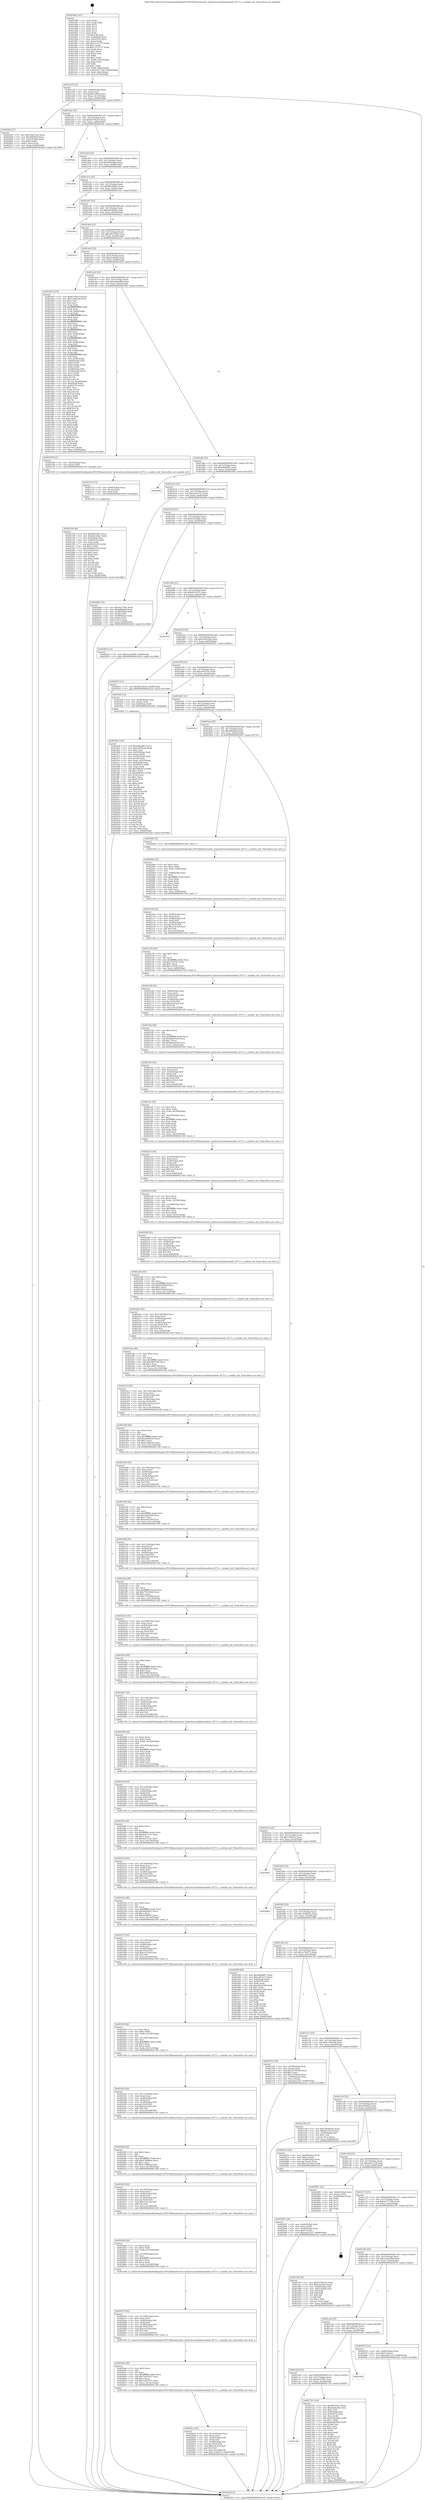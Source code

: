 digraph "0x4019d0" {
  label = "0x4019d0 (/mnt/c/Users/mathe/Desktop/tcc/POCII/binaries/extr_hashcatsrcmodulesmodule_02711.c_module_init_Final-ollvm.out::main(0))"
  labelloc = "t"
  node[shape=record]

  Entry [label="",width=0.3,height=0.3,shape=circle,fillcolor=black,style=filled]
  "0x401a35" [label="{
     0x401a35 [23]\l
     | [instrs]\l
     &nbsp;&nbsp;0x401a35 \<+3\>: mov -0x68(%rbp),%eax\l
     &nbsp;&nbsp;0x401a38 \<+2\>: mov %eax,%ecx\l
     &nbsp;&nbsp;0x401a3a \<+6\>: sub $0x802cf93a,%ecx\l
     &nbsp;&nbsp;0x401a40 \<+3\>: mov %eax,-0x7c(%rbp)\l
     &nbsp;&nbsp;0x401a43 \<+3\>: mov %ecx,-0x80(%rbp)\l
     &nbsp;&nbsp;0x401a46 \<+6\>: je 000000000040205f \<main+0x68f\>\l
  }"]
  "0x40205f" [label="{
     0x40205f [27]\l
     | [instrs]\l
     &nbsp;&nbsp;0x40205f \<+5\>: mov $0x7d4e7e22,%eax\l
     &nbsp;&nbsp;0x402064 \<+5\>: mov $0x26f56fcd,%ecx\l
     &nbsp;&nbsp;0x402069 \<+3\>: mov -0x2c(%rbp),%edx\l
     &nbsp;&nbsp;0x40206c \<+3\>: cmp $0x0,%edx\l
     &nbsp;&nbsp;0x40206f \<+3\>: cmove %ecx,%eax\l
     &nbsp;&nbsp;0x402072 \<+3\>: mov %eax,-0x68(%rbp)\l
     &nbsp;&nbsp;0x402075 \<+5\>: jmp 0000000000402a5d \<main+0x108d\>\l
  }"]
  "0x401a4c" [label="{
     0x401a4c [25]\l
     | [instrs]\l
     &nbsp;&nbsp;0x401a4c \<+5\>: jmp 0000000000401a51 \<main+0x81\>\l
     &nbsp;&nbsp;0x401a51 \<+3\>: mov -0x7c(%rbp),%eax\l
     &nbsp;&nbsp;0x401a54 \<+5\>: sub $0x83794a74,%eax\l
     &nbsp;&nbsp;0x401a59 \<+6\>: mov %eax,-0x84(%rbp)\l
     &nbsp;&nbsp;0x401a5f \<+6\>: je 00000000004029a6 \<main+0xfd6\>\l
  }"]
  Exit [label="",width=0.3,height=0.3,shape=circle,fillcolor=black,style=filled,peripheries=2]
  "0x4029a6" [label="{
     0x4029a6\l
  }", style=dashed]
  "0x401a65" [label="{
     0x401a65 [25]\l
     | [instrs]\l
     &nbsp;&nbsp;0x401a65 \<+5\>: jmp 0000000000401a6a \<main+0x9a\>\l
     &nbsp;&nbsp;0x401a6a \<+3\>: mov -0x7c(%rbp),%eax\l
     &nbsp;&nbsp;0x401a6d \<+5\>: sub $0x92bb9ada,%eax\l
     &nbsp;&nbsp;0x401a72 \<+6\>: mov %eax,-0x88(%rbp)\l
     &nbsp;&nbsp;0x401a78 \<+6\>: je 00000000004028da \<main+0xf0a\>\l
  }"]
  "0x4027d4" [label="{
     0x4027d4 [94]\l
     | [instrs]\l
     &nbsp;&nbsp;0x4027d4 \<+5\>: mov $0xf6f55015,%ecx\l
     &nbsp;&nbsp;0x4027d9 \<+5\>: mov $0xb52cddac,%edx\l
     &nbsp;&nbsp;0x4027de \<+7\>: mov 0x4050a8,%esi\l
     &nbsp;&nbsp;0x4027e5 \<+8\>: mov 0x405070,%r8d\l
     &nbsp;&nbsp;0x4027ed \<+3\>: mov %esi,%r9d\l
     &nbsp;&nbsp;0x4027f0 \<+7\>: sub $0xf82d1053,%r9d\l
     &nbsp;&nbsp;0x4027f7 \<+4\>: sub $0x1,%r9d\l
     &nbsp;&nbsp;0x4027fb \<+7\>: add $0xf82d1053,%r9d\l
     &nbsp;&nbsp;0x402802 \<+4\>: imul %r9d,%esi\l
     &nbsp;&nbsp;0x402806 \<+3\>: and $0x1,%esi\l
     &nbsp;&nbsp;0x402809 \<+3\>: cmp $0x0,%esi\l
     &nbsp;&nbsp;0x40280c \<+4\>: sete %r10b\l
     &nbsp;&nbsp;0x402810 \<+4\>: cmp $0xa,%r8d\l
     &nbsp;&nbsp;0x402814 \<+4\>: setl %r11b\l
     &nbsp;&nbsp;0x402818 \<+3\>: mov %r10b,%bl\l
     &nbsp;&nbsp;0x40281b \<+3\>: and %r11b,%bl\l
     &nbsp;&nbsp;0x40281e \<+3\>: xor %r11b,%r10b\l
     &nbsp;&nbsp;0x402821 \<+3\>: or %r10b,%bl\l
     &nbsp;&nbsp;0x402824 \<+3\>: test $0x1,%bl\l
     &nbsp;&nbsp;0x402827 \<+3\>: cmovne %edx,%ecx\l
     &nbsp;&nbsp;0x40282a \<+3\>: mov %ecx,-0x68(%rbp)\l
     &nbsp;&nbsp;0x40282d \<+5\>: jmp 0000000000402a5d \<main+0x108d\>\l
  }"]
  "0x4028da" [label="{
     0x4028da\l
  }", style=dashed]
  "0x401a7e" [label="{
     0x401a7e [25]\l
     | [instrs]\l
     &nbsp;&nbsp;0x401a7e \<+5\>: jmp 0000000000401a83 \<main+0xb3\>\l
     &nbsp;&nbsp;0x401a83 \<+3\>: mov -0x7c(%rbp),%eax\l
     &nbsp;&nbsp;0x401a86 \<+5\>: sub $0x982508a3,%eax\l
     &nbsp;&nbsp;0x401a8b \<+6\>: mov %eax,-0x8c(%rbp)\l
     &nbsp;&nbsp;0x401a91 \<+6\>: je 0000000000401f3c \<main+0x56c\>\l
  }"]
  "0x4027c5" [label="{
     0x4027c5 [15]\l
     | [instrs]\l
     &nbsp;&nbsp;0x4027c5 \<+4\>: mov -0x40(%rbp),%rax\l
     &nbsp;&nbsp;0x4027c9 \<+3\>: mov (%rax),%rax\l
     &nbsp;&nbsp;0x4027cc \<+3\>: mov %rax,%rdi\l
     &nbsp;&nbsp;0x4027cf \<+5\>: call 0000000000401030 \<free@plt\>\l
     | [calls]\l
     &nbsp;&nbsp;0x401030 \{1\} (unknown)\l
  }"]
  "0x401f3c" [label="{
     0x401f3c\l
  }", style=dashed]
  "0x401a97" [label="{
     0x401a97 [25]\l
     | [instrs]\l
     &nbsp;&nbsp;0x401a97 \<+5\>: jmp 0000000000401a9c \<main+0xcc\>\l
     &nbsp;&nbsp;0x401a9c \<+3\>: mov -0x7c(%rbp),%eax\l
     &nbsp;&nbsp;0x401a9f \<+5\>: sub $0x9a59bb9e,%eax\l
     &nbsp;&nbsp;0x401aa4 \<+6\>: mov %eax,-0x90(%rbp)\l
     &nbsp;&nbsp;0x401aaa \<+6\>: je 00000000004029e2 \<main+0x1012\>\l
  }"]
  "0x401cd6" [label="{
     0x401cd6\l
  }", style=dashed]
  "0x4029e2" [label="{
     0x4029e2\l
  }", style=dashed]
  "0x401ab0" [label="{
     0x401ab0 [25]\l
     | [instrs]\l
     &nbsp;&nbsp;0x401ab0 \<+5\>: jmp 0000000000401ab5 \<main+0xe5\>\l
     &nbsp;&nbsp;0x401ab5 \<+3\>: mov -0x7c(%rbp),%eax\l
     &nbsp;&nbsp;0x401ab8 \<+5\>: sub $0xa293720d,%eax\l
     &nbsp;&nbsp;0x401abd \<+6\>: mov %eax,-0x94(%rbp)\l
     &nbsp;&nbsp;0x401ac3 \<+6\>: je 0000000000402a51 \<main+0x1081\>\l
  }"]
  "0x402729" [label="{
     0x402729 [144]\l
     | [instrs]\l
     &nbsp;&nbsp;0x402729 \<+5\>: mov $0xf6f55015,%eax\l
     &nbsp;&nbsp;0x40272e \<+5\>: mov $0xa4adcd6e,%ecx\l
     &nbsp;&nbsp;0x402733 \<+2\>: mov $0x1,%dl\l
     &nbsp;&nbsp;0x402735 \<+7\>: mov 0x4050a8,%esi\l
     &nbsp;&nbsp;0x40273c \<+7\>: mov 0x405070,%edi\l
     &nbsp;&nbsp;0x402743 \<+3\>: mov %esi,%r8d\l
     &nbsp;&nbsp;0x402746 \<+7\>: add $0x9c6b40d5,%r8d\l
     &nbsp;&nbsp;0x40274d \<+4\>: sub $0x1,%r8d\l
     &nbsp;&nbsp;0x402751 \<+7\>: sub $0x9c6b40d5,%r8d\l
     &nbsp;&nbsp;0x402758 \<+4\>: imul %r8d,%esi\l
     &nbsp;&nbsp;0x40275c \<+3\>: and $0x1,%esi\l
     &nbsp;&nbsp;0x40275f \<+3\>: cmp $0x0,%esi\l
     &nbsp;&nbsp;0x402762 \<+4\>: sete %r9b\l
     &nbsp;&nbsp;0x402766 \<+3\>: cmp $0xa,%edi\l
     &nbsp;&nbsp;0x402769 \<+4\>: setl %r10b\l
     &nbsp;&nbsp;0x40276d \<+3\>: mov %r9b,%r11b\l
     &nbsp;&nbsp;0x402770 \<+4\>: xor $0xff,%r11b\l
     &nbsp;&nbsp;0x402774 \<+3\>: mov %r10b,%bl\l
     &nbsp;&nbsp;0x402777 \<+3\>: xor $0xff,%bl\l
     &nbsp;&nbsp;0x40277a \<+3\>: xor $0x0,%dl\l
     &nbsp;&nbsp;0x40277d \<+3\>: mov %r11b,%r14b\l
     &nbsp;&nbsp;0x402780 \<+4\>: and $0x0,%r14b\l
     &nbsp;&nbsp;0x402784 \<+3\>: and %dl,%r9b\l
     &nbsp;&nbsp;0x402787 \<+3\>: mov %bl,%r15b\l
     &nbsp;&nbsp;0x40278a \<+4\>: and $0x0,%r15b\l
     &nbsp;&nbsp;0x40278e \<+3\>: and %dl,%r10b\l
     &nbsp;&nbsp;0x402791 \<+3\>: or %r9b,%r14b\l
     &nbsp;&nbsp;0x402794 \<+3\>: or %r10b,%r15b\l
     &nbsp;&nbsp;0x402797 \<+3\>: xor %r15b,%r14b\l
     &nbsp;&nbsp;0x40279a \<+3\>: or %bl,%r11b\l
     &nbsp;&nbsp;0x40279d \<+4\>: xor $0xff,%r11b\l
     &nbsp;&nbsp;0x4027a1 \<+3\>: or $0x0,%dl\l
     &nbsp;&nbsp;0x4027a4 \<+3\>: and %dl,%r11b\l
     &nbsp;&nbsp;0x4027a7 \<+3\>: or %r11b,%r14b\l
     &nbsp;&nbsp;0x4027aa \<+4\>: test $0x1,%r14b\l
     &nbsp;&nbsp;0x4027ae \<+3\>: cmovne %ecx,%eax\l
     &nbsp;&nbsp;0x4027b1 \<+3\>: mov %eax,-0x68(%rbp)\l
     &nbsp;&nbsp;0x4027b4 \<+5\>: jmp 0000000000402a5d \<main+0x108d\>\l
  }"]
  "0x402a51" [label="{
     0x402a51\l
  }", style=dashed]
  "0x401ac9" [label="{
     0x401ac9 [25]\l
     | [instrs]\l
     &nbsp;&nbsp;0x401ac9 \<+5\>: jmp 0000000000401ace \<main+0xfe\>\l
     &nbsp;&nbsp;0x401ace \<+3\>: mov -0x7c(%rbp),%eax\l
     &nbsp;&nbsp;0x401ad1 \<+5\>: sub $0xa2c6fae9,%eax\l
     &nbsp;&nbsp;0x401ad6 \<+6\>: mov %eax,-0x98(%rbp)\l
     &nbsp;&nbsp;0x401adc \<+6\>: je 0000000000401d25 \<main+0x355\>\l
  }"]
  "0x401cbd" [label="{
     0x401cbd [25]\l
     | [instrs]\l
     &nbsp;&nbsp;0x401cbd \<+5\>: jmp 0000000000401cc2 \<main+0x2f2\>\l
     &nbsp;&nbsp;0x401cc2 \<+3\>: mov -0x7c(%rbp),%eax\l
     &nbsp;&nbsp;0x401cc5 \<+5\>: sub $0x6ac276fc,%eax\l
     &nbsp;&nbsp;0x401cca \<+6\>: mov %eax,-0xe8(%rbp)\l
     &nbsp;&nbsp;0x401cd0 \<+6\>: je 0000000000402729 \<main+0xd59\>\l
  }"]
  "0x401d25" [label="{
     0x401d25 [275]\l
     | [instrs]\l
     &nbsp;&nbsp;0x401d25 \<+5\>: mov $0x83794a74,%eax\l
     &nbsp;&nbsp;0x401d2a \<+5\>: mov $0x1c482c46,%ecx\l
     &nbsp;&nbsp;0x401d2f \<+2\>: mov $0x1,%dl\l
     &nbsp;&nbsp;0x401d31 \<+2\>: xor %esi,%esi\l
     &nbsp;&nbsp;0x401d33 \<+3\>: mov %rsp,%rdi\l
     &nbsp;&nbsp;0x401d36 \<+4\>: add $0xfffffffffffffff0,%rdi\l
     &nbsp;&nbsp;0x401d3a \<+3\>: mov %rdi,%rsp\l
     &nbsp;&nbsp;0x401d3d \<+4\>: mov %rdi,-0x60(%rbp)\l
     &nbsp;&nbsp;0x401d41 \<+3\>: mov %rsp,%rdi\l
     &nbsp;&nbsp;0x401d44 \<+4\>: add $0xfffffffffffffff0,%rdi\l
     &nbsp;&nbsp;0x401d48 \<+3\>: mov %rdi,%rsp\l
     &nbsp;&nbsp;0x401d4b \<+3\>: mov %rsp,%r8\l
     &nbsp;&nbsp;0x401d4e \<+4\>: add $0xfffffffffffffff0,%r8\l
     &nbsp;&nbsp;0x401d52 \<+3\>: mov %r8,%rsp\l
     &nbsp;&nbsp;0x401d55 \<+4\>: mov %r8,-0x58(%rbp)\l
     &nbsp;&nbsp;0x401d59 \<+3\>: mov %rsp,%r8\l
     &nbsp;&nbsp;0x401d5c \<+4\>: add $0xfffffffffffffff0,%r8\l
     &nbsp;&nbsp;0x401d60 \<+3\>: mov %r8,%rsp\l
     &nbsp;&nbsp;0x401d63 \<+4\>: mov %r8,-0x50(%rbp)\l
     &nbsp;&nbsp;0x401d67 \<+3\>: mov %rsp,%r8\l
     &nbsp;&nbsp;0x401d6a \<+4\>: add $0xfffffffffffffff0,%r8\l
     &nbsp;&nbsp;0x401d6e \<+3\>: mov %r8,%rsp\l
     &nbsp;&nbsp;0x401d71 \<+4\>: mov %r8,-0x48(%rbp)\l
     &nbsp;&nbsp;0x401d75 \<+3\>: mov %rsp,%r8\l
     &nbsp;&nbsp;0x401d78 \<+4\>: add $0xfffffffffffffff0,%r8\l
     &nbsp;&nbsp;0x401d7c \<+3\>: mov %r8,%rsp\l
     &nbsp;&nbsp;0x401d7f \<+4\>: mov %r8,-0x40(%rbp)\l
     &nbsp;&nbsp;0x401d83 \<+3\>: mov %rsp,%r8\l
     &nbsp;&nbsp;0x401d86 \<+4\>: add $0xfffffffffffffff0,%r8\l
     &nbsp;&nbsp;0x401d8a \<+3\>: mov %r8,%rsp\l
     &nbsp;&nbsp;0x401d8d \<+4\>: mov %r8,-0x38(%rbp)\l
     &nbsp;&nbsp;0x401d91 \<+4\>: mov -0x60(%rbp),%r8\l
     &nbsp;&nbsp;0x401d95 \<+7\>: movl $0x0,(%r8)\l
     &nbsp;&nbsp;0x401d9c \<+4\>: mov -0x6c(%rbp),%r9d\l
     &nbsp;&nbsp;0x401da0 \<+3\>: mov %r9d,(%rdi)\l
     &nbsp;&nbsp;0x401da3 \<+4\>: mov -0x58(%rbp),%r8\l
     &nbsp;&nbsp;0x401da7 \<+4\>: mov -0x78(%rbp),%r10\l
     &nbsp;&nbsp;0x401dab \<+3\>: mov %r10,(%r8)\l
     &nbsp;&nbsp;0x401dae \<+3\>: cmpl $0x2,(%rdi)\l
     &nbsp;&nbsp;0x401db1 \<+4\>: setne %r11b\l
     &nbsp;&nbsp;0x401db5 \<+4\>: and $0x1,%r11b\l
     &nbsp;&nbsp;0x401db9 \<+4\>: mov %r11b,-0x2d(%rbp)\l
     &nbsp;&nbsp;0x401dbd \<+7\>: mov 0x4050a8,%ebx\l
     &nbsp;&nbsp;0x401dc4 \<+8\>: mov 0x405070,%r14d\l
     &nbsp;&nbsp;0x401dcc \<+3\>: sub $0x1,%esi\l
     &nbsp;&nbsp;0x401dcf \<+3\>: mov %ebx,%r15d\l
     &nbsp;&nbsp;0x401dd2 \<+3\>: add %esi,%r15d\l
     &nbsp;&nbsp;0x401dd5 \<+4\>: imul %r15d,%ebx\l
     &nbsp;&nbsp;0x401dd9 \<+3\>: and $0x1,%ebx\l
     &nbsp;&nbsp;0x401ddc \<+3\>: cmp $0x0,%ebx\l
     &nbsp;&nbsp;0x401ddf \<+4\>: sete %r11b\l
     &nbsp;&nbsp;0x401de3 \<+4\>: cmp $0xa,%r14d\l
     &nbsp;&nbsp;0x401de7 \<+4\>: setl %r12b\l
     &nbsp;&nbsp;0x401deb \<+3\>: mov %r11b,%r13b\l
     &nbsp;&nbsp;0x401dee \<+4\>: xor $0xff,%r13b\l
     &nbsp;&nbsp;0x401df2 \<+3\>: mov %r12b,%sil\l
     &nbsp;&nbsp;0x401df5 \<+4\>: xor $0xff,%sil\l
     &nbsp;&nbsp;0x401df9 \<+3\>: xor $0x0,%dl\l
     &nbsp;&nbsp;0x401dfc \<+3\>: mov %r13b,%dil\l
     &nbsp;&nbsp;0x401dff \<+4\>: and $0x0,%dil\l
     &nbsp;&nbsp;0x401e03 \<+3\>: and %dl,%r11b\l
     &nbsp;&nbsp;0x401e06 \<+3\>: mov %sil,%r8b\l
     &nbsp;&nbsp;0x401e09 \<+4\>: and $0x0,%r8b\l
     &nbsp;&nbsp;0x401e0d \<+3\>: and %dl,%r12b\l
     &nbsp;&nbsp;0x401e10 \<+3\>: or %r11b,%dil\l
     &nbsp;&nbsp;0x401e13 \<+3\>: or %r12b,%r8b\l
     &nbsp;&nbsp;0x401e16 \<+3\>: xor %r8b,%dil\l
     &nbsp;&nbsp;0x401e19 \<+3\>: or %sil,%r13b\l
     &nbsp;&nbsp;0x401e1c \<+4\>: xor $0xff,%r13b\l
     &nbsp;&nbsp;0x401e20 \<+3\>: or $0x0,%dl\l
     &nbsp;&nbsp;0x401e23 \<+3\>: and %dl,%r13b\l
     &nbsp;&nbsp;0x401e26 \<+3\>: or %r13b,%dil\l
     &nbsp;&nbsp;0x401e29 \<+4\>: test $0x1,%dil\l
     &nbsp;&nbsp;0x401e2d \<+3\>: cmovne %ecx,%eax\l
     &nbsp;&nbsp;0x401e30 \<+3\>: mov %eax,-0x68(%rbp)\l
     &nbsp;&nbsp;0x401e33 \<+5\>: jmp 0000000000402a5d \<main+0x108d\>\l
  }"]
  "0x401ae2" [label="{
     0x401ae2 [25]\l
     | [instrs]\l
     &nbsp;&nbsp;0x401ae2 \<+5\>: jmp 0000000000401ae7 \<main+0x117\>\l
     &nbsp;&nbsp;0x401ae7 \<+3\>: mov -0x7c(%rbp),%eax\l
     &nbsp;&nbsp;0x401aea \<+5\>: sub $0xa4adcd6e,%eax\l
     &nbsp;&nbsp;0x401aef \<+6\>: mov %eax,-0x9c(%rbp)\l
     &nbsp;&nbsp;0x401af5 \<+6\>: je 00000000004027b9 \<main+0xde9\>\l
  }"]
  "0x401ed9" [label="{
     0x401ed9\l
  }", style=dashed]
  "0x4027b9" [label="{
     0x4027b9 [12]\l
     | [instrs]\l
     &nbsp;&nbsp;0x4027b9 \<+4\>: mov -0x40(%rbp),%rax\l
     &nbsp;&nbsp;0x4027bd \<+3\>: mov (%rax),%rdi\l
     &nbsp;&nbsp;0x4027c0 \<+5\>: call 0000000000401530 \<module_init\>\l
     | [calls]\l
     &nbsp;&nbsp;0x401530 \{1\} (/mnt/c/Users/mathe/Desktop/tcc/POCII/binaries/extr_hashcatsrcmodulesmodule_02711.c_module_init_Final-ollvm.out::module_init)\l
  }"]
  "0x401afb" [label="{
     0x401afb [25]\l
     | [instrs]\l
     &nbsp;&nbsp;0x401afb \<+5\>: jmp 0000000000401b00 \<main+0x130\>\l
     &nbsp;&nbsp;0x401b00 \<+3\>: mov -0x7c(%rbp),%eax\l
     &nbsp;&nbsp;0x401b03 \<+5\>: sub $0xa9fab867,%eax\l
     &nbsp;&nbsp;0x401b08 \<+6\>: mov %eax,-0xa0(%rbp)\l
     &nbsp;&nbsp;0x401b0e \<+6\>: je 00000000004029fd \<main+0x102d\>\l
  }"]
  "0x401ca4" [label="{
     0x401ca4 [25]\l
     | [instrs]\l
     &nbsp;&nbsp;0x401ca4 \<+5\>: jmp 0000000000401ca9 \<main+0x2d9\>\l
     &nbsp;&nbsp;0x401ca9 \<+3\>: mov -0x7c(%rbp),%eax\l
     &nbsp;&nbsp;0x401cac \<+5\>: sub $0x5990cc1c,%eax\l
     &nbsp;&nbsp;0x401cb1 \<+6\>: mov %eax,-0xe4(%rbp)\l
     &nbsp;&nbsp;0x401cb7 \<+6\>: je 0000000000401ed9 \<main+0x509\>\l
  }"]
  "0x4029fd" [label="{
     0x4029fd\l
  }", style=dashed]
  "0x401b14" [label="{
     0x401b14 [25]\l
     | [instrs]\l
     &nbsp;&nbsp;0x401b14 \<+5\>: jmp 0000000000401b19 \<main+0x149\>\l
     &nbsp;&nbsp;0x401b19 \<+3\>: mov -0x7c(%rbp),%eax\l
     &nbsp;&nbsp;0x401b1c \<+5\>: sub $0xaee215a7,%eax\l
     &nbsp;&nbsp;0x401b21 \<+6\>: mov %eax,-0xa4(%rbp)\l
     &nbsp;&nbsp;0x401b27 \<+6\>: je 00000000004020b4 \<main+0x6e4\>\l
  }"]
  "0x40297b" [label="{
     0x40297b [22]\l
     | [instrs]\l
     &nbsp;&nbsp;0x40297b \<+4\>: mov -0x60(%rbp),%rax\l
     &nbsp;&nbsp;0x40297f \<+6\>: movl $0x0,(%rax)\l
     &nbsp;&nbsp;0x402985 \<+7\>: movl $0x3a81113f,-0x68(%rbp)\l
     &nbsp;&nbsp;0x40298c \<+5\>: jmp 0000000000402a5d \<main+0x108d\>\l
  }"]
  "0x4020b4" [label="{
     0x4020b4 [33]\l
     | [instrs]\l
     &nbsp;&nbsp;0x4020b4 \<+5\>: mov $0x6ac276fc,%eax\l
     &nbsp;&nbsp;0x4020b9 \<+5\>: mov $0x6d8eb6d,%ecx\l
     &nbsp;&nbsp;0x4020be \<+4\>: mov -0x38(%rbp),%rdx\l
     &nbsp;&nbsp;0x4020c2 \<+2\>: mov (%rdx),%esi\l
     &nbsp;&nbsp;0x4020c4 \<+4\>: mov -0x48(%rbp),%rdx\l
     &nbsp;&nbsp;0x4020c8 \<+2\>: cmp (%rdx),%esi\l
     &nbsp;&nbsp;0x4020ca \<+3\>: cmovl %ecx,%eax\l
     &nbsp;&nbsp;0x4020cd \<+3\>: mov %eax,-0x68(%rbp)\l
     &nbsp;&nbsp;0x4020d0 \<+5\>: jmp 0000000000402a5d \<main+0x108d\>\l
  }"]
  "0x401b2d" [label="{
     0x401b2d [25]\l
     | [instrs]\l
     &nbsp;&nbsp;0x401b2d \<+5\>: jmp 0000000000401b32 \<main+0x162\>\l
     &nbsp;&nbsp;0x401b32 \<+3\>: mov -0x7c(%rbp),%eax\l
     &nbsp;&nbsp;0x401b35 \<+5\>: sub $0xb52cddac,%eax\l
     &nbsp;&nbsp;0x401b3a \<+6\>: mov %eax,-0xa8(%rbp)\l
     &nbsp;&nbsp;0x401b40 \<+6\>: je 0000000000402832 \<main+0xe62\>\l
  }"]
  "0x4026ce" [label="{
     0x4026ce [52]\l
     | [instrs]\l
     &nbsp;&nbsp;0x4026ce \<+6\>: mov -0x14c(%rbp),%ecx\l
     &nbsp;&nbsp;0x4026d4 \<+3\>: imul %eax,%ecx\l
     &nbsp;&nbsp;0x4026d7 \<+4\>: mov -0x40(%rbp),%r8\l
     &nbsp;&nbsp;0x4026db \<+3\>: mov (%r8),%r8\l
     &nbsp;&nbsp;0x4026de \<+4\>: mov -0x38(%rbp),%r9\l
     &nbsp;&nbsp;0x4026e2 \<+3\>: movslq (%r9),%r9\l
     &nbsp;&nbsp;0x4026e5 \<+7\>: imul $0x1e0,%r9,%r9\l
     &nbsp;&nbsp;0x4026ec \<+3\>: add %r9,%r8\l
     &nbsp;&nbsp;0x4026ef \<+7\>: mov %ecx,0x1d8(%r8)\l
     &nbsp;&nbsp;0x4026f6 \<+7\>: movl $0x1a78e975,-0x68(%rbp)\l
     &nbsp;&nbsp;0x4026fd \<+5\>: jmp 0000000000402a5d \<main+0x108d\>\l
  }"]
  "0x402832" [label="{
     0x402832 [12]\l
     | [instrs]\l
     &nbsp;&nbsp;0x402832 \<+7\>: movl $0x52ae4499,-0x68(%rbp)\l
     &nbsp;&nbsp;0x402839 \<+5\>: jmp 0000000000402a5d \<main+0x108d\>\l
  }"]
  "0x401b46" [label="{
     0x401b46 [25]\l
     | [instrs]\l
     &nbsp;&nbsp;0x401b46 \<+5\>: jmp 0000000000401b4b \<main+0x17b\>\l
     &nbsp;&nbsp;0x401b4b \<+3\>: mov -0x7c(%rbp),%eax\l
     &nbsp;&nbsp;0x401b4e \<+5\>: sub $0xbf5c3255,%eax\l
     &nbsp;&nbsp;0x401b53 \<+6\>: mov %eax,-0xac(%rbp)\l
     &nbsp;&nbsp;0x401b59 \<+6\>: je 0000000000401e53 \<main+0x483\>\l
  }"]
  "0x4026a6" [label="{
     0x4026a6 [40]\l
     | [instrs]\l
     &nbsp;&nbsp;0x4026a6 \<+5\>: mov $0x2,%ecx\l
     &nbsp;&nbsp;0x4026ab \<+1\>: cltd\l
     &nbsp;&nbsp;0x4026ac \<+2\>: idiv %ecx\l
     &nbsp;&nbsp;0x4026ae \<+6\>: imul $0xfffffffe,%edx,%ecx\l
     &nbsp;&nbsp;0x4026b4 \<+6\>: add $0x7e933537,%ecx\l
     &nbsp;&nbsp;0x4026ba \<+3\>: add $0x1,%ecx\l
     &nbsp;&nbsp;0x4026bd \<+6\>: sub $0x7e933537,%ecx\l
     &nbsp;&nbsp;0x4026c3 \<+6\>: mov %ecx,-0x14c(%rbp)\l
     &nbsp;&nbsp;0x4026c9 \<+5\>: call 0000000000401160 \<next_i\>\l
     | [calls]\l
     &nbsp;&nbsp;0x401160 \{1\} (/mnt/c/Users/mathe/Desktop/tcc/POCII/binaries/extr_hashcatsrcmodulesmodule_02711.c_module_init_Final-ollvm.out::next_i)\l
  }"]
  "0x401e53" [label="{
     0x401e53\l
  }", style=dashed]
  "0x401b5f" [label="{
     0x401b5f [25]\l
     | [instrs]\l
     &nbsp;&nbsp;0x401b5f \<+5\>: jmp 0000000000401b64 \<main+0x194\>\l
     &nbsp;&nbsp;0x401b64 \<+3\>: mov -0x7c(%rbp),%eax\l
     &nbsp;&nbsp;0x401b67 \<+5\>: sub $0xc9583a56,%eax\l
     &nbsp;&nbsp;0x401b6c \<+6\>: mov %eax,-0xb0(%rbp)\l
     &nbsp;&nbsp;0x401b72 \<+6\>: je 0000000000402053 \<main+0x683\>\l
  }"]
  "0x402679" [label="{
     0x402679 [45]\l
     | [instrs]\l
     &nbsp;&nbsp;0x402679 \<+6\>: mov -0x148(%rbp),%ecx\l
     &nbsp;&nbsp;0x40267f \<+3\>: imul %eax,%ecx\l
     &nbsp;&nbsp;0x402682 \<+4\>: mov -0x40(%rbp),%r8\l
     &nbsp;&nbsp;0x402686 \<+3\>: mov (%r8),%r8\l
     &nbsp;&nbsp;0x402689 \<+4\>: mov -0x38(%rbp),%r9\l
     &nbsp;&nbsp;0x40268d \<+3\>: movslq (%r9),%r9\l
     &nbsp;&nbsp;0x402690 \<+7\>: imul $0x1e0,%r9,%r9\l
     &nbsp;&nbsp;0x402697 \<+3\>: add %r9,%r8\l
     &nbsp;&nbsp;0x40269a \<+7\>: mov %ecx,0x1d4(%r8)\l
     &nbsp;&nbsp;0x4026a1 \<+5\>: call 0000000000401160 \<next_i\>\l
     | [calls]\l
     &nbsp;&nbsp;0x401160 \{1\} (/mnt/c/Users/mathe/Desktop/tcc/POCII/binaries/extr_hashcatsrcmodulesmodule_02711.c_module_init_Final-ollvm.out::next_i)\l
  }"]
  "0x402053" [label="{
     0x402053 [12]\l
     | [instrs]\l
     &nbsp;&nbsp;0x402053 \<+7\>: movl $0x802cf93a,-0x68(%rbp)\l
     &nbsp;&nbsp;0x40205a \<+5\>: jmp 0000000000402a5d \<main+0x108d\>\l
  }"]
  "0x401b78" [label="{
     0x401b78 [25]\l
     | [instrs]\l
     &nbsp;&nbsp;0x401b78 \<+5\>: jmp 0000000000401b7d \<main+0x1ad\>\l
     &nbsp;&nbsp;0x401b7d \<+3\>: mov -0x7c(%rbp),%eax\l
     &nbsp;&nbsp;0x401b80 \<+5\>: sub $0xca97a57a,%eax\l
     &nbsp;&nbsp;0x401b85 \<+6\>: mov %eax,-0xb4(%rbp)\l
     &nbsp;&nbsp;0x401b8b \<+6\>: je 0000000000401fa0 \<main+0x5d0\>\l
  }"]
  "0x40264d" [label="{
     0x40264d [44]\l
     | [instrs]\l
     &nbsp;&nbsp;0x40264d \<+2\>: xor %ecx,%ecx\l
     &nbsp;&nbsp;0x40264f \<+5\>: mov $0x2,%edx\l
     &nbsp;&nbsp;0x402654 \<+6\>: mov %edx,-0x144(%rbp)\l
     &nbsp;&nbsp;0x40265a \<+1\>: cltd\l
     &nbsp;&nbsp;0x40265b \<+6\>: mov -0x144(%rbp),%esi\l
     &nbsp;&nbsp;0x402661 \<+2\>: idiv %esi\l
     &nbsp;&nbsp;0x402663 \<+6\>: imul $0xfffffffe,%edx,%edx\l
     &nbsp;&nbsp;0x402669 \<+3\>: sub $0x1,%ecx\l
     &nbsp;&nbsp;0x40266c \<+2\>: sub %ecx,%edx\l
     &nbsp;&nbsp;0x40266e \<+6\>: mov %edx,-0x148(%rbp)\l
     &nbsp;&nbsp;0x402674 \<+5\>: call 0000000000401160 \<next_i\>\l
     | [calls]\l
     &nbsp;&nbsp;0x401160 \{1\} (/mnt/c/Users/mathe/Desktop/tcc/POCII/binaries/extr_hashcatsrcmodulesmodule_02711.c_module_init_Final-ollvm.out::next_i)\l
  }"]
  "0x401fa0" [label="{
     0x401fa0 [16]\l
     | [instrs]\l
     &nbsp;&nbsp;0x401fa0 \<+4\>: mov -0x58(%rbp),%rax\l
     &nbsp;&nbsp;0x401fa4 \<+3\>: mov (%rax),%rax\l
     &nbsp;&nbsp;0x401fa7 \<+4\>: mov 0x8(%rax),%rdi\l
     &nbsp;&nbsp;0x401fab \<+5\>: call 0000000000401060 \<atoi@plt\>\l
     | [calls]\l
     &nbsp;&nbsp;0x401060 \{1\} (unknown)\l
  }"]
  "0x401b91" [label="{
     0x401b91 [25]\l
     | [instrs]\l
     &nbsp;&nbsp;0x401b91 \<+5\>: jmp 0000000000401b96 \<main+0x1c6\>\l
     &nbsp;&nbsp;0x401b96 \<+3\>: mov -0x7c(%rbp),%eax\l
     &nbsp;&nbsp;0x401b99 \<+5\>: sub $0xf6f55015,%eax\l
     &nbsp;&nbsp;0x401b9e \<+6\>: mov %eax,-0xb8(%rbp)\l
     &nbsp;&nbsp;0x401ba4 \<+6\>: je 0000000000402a2a \<main+0x105a\>\l
  }"]
  "0x402620" [label="{
     0x402620 [45]\l
     | [instrs]\l
     &nbsp;&nbsp;0x402620 \<+6\>: mov -0x140(%rbp),%ecx\l
     &nbsp;&nbsp;0x402626 \<+3\>: imul %eax,%ecx\l
     &nbsp;&nbsp;0x402629 \<+4\>: mov -0x40(%rbp),%r8\l
     &nbsp;&nbsp;0x40262d \<+3\>: mov (%r8),%r8\l
     &nbsp;&nbsp;0x402630 \<+4\>: mov -0x38(%rbp),%r9\l
     &nbsp;&nbsp;0x402634 \<+3\>: movslq (%r9),%r9\l
     &nbsp;&nbsp;0x402637 \<+7\>: imul $0x1e0,%r9,%r9\l
     &nbsp;&nbsp;0x40263e \<+3\>: add %r9,%r8\l
     &nbsp;&nbsp;0x402641 \<+7\>: mov %ecx,0x1d0(%r8)\l
     &nbsp;&nbsp;0x402648 \<+5\>: call 0000000000401160 \<next_i\>\l
     | [calls]\l
     &nbsp;&nbsp;0x401160 \{1\} (/mnt/c/Users/mathe/Desktop/tcc/POCII/binaries/extr_hashcatsrcmodulesmodule_02711.c_module_init_Final-ollvm.out::next_i)\l
  }"]
  "0x402a2a" [label="{
     0x402a2a\l
  }", style=dashed]
  "0x401baa" [label="{
     0x401baa [25]\l
     | [instrs]\l
     &nbsp;&nbsp;0x401baa \<+5\>: jmp 0000000000401baf \<main+0x1df\>\l
     &nbsp;&nbsp;0x401baf \<+3\>: mov -0x7c(%rbp),%eax\l
     &nbsp;&nbsp;0x401bb2 \<+5\>: sub $0x6d8eb6d,%eax\l
     &nbsp;&nbsp;0x401bb7 \<+6\>: mov %eax,-0xbc(%rbp)\l
     &nbsp;&nbsp;0x401bbd \<+6\>: je 00000000004020d5 \<main+0x705\>\l
  }"]
  "0x4025f8" [label="{
     0x4025f8 [40]\l
     | [instrs]\l
     &nbsp;&nbsp;0x4025f8 \<+5\>: mov $0x2,%ecx\l
     &nbsp;&nbsp;0x4025fd \<+1\>: cltd\l
     &nbsp;&nbsp;0x4025fe \<+2\>: idiv %ecx\l
     &nbsp;&nbsp;0x402600 \<+6\>: imul $0xfffffffe,%edx,%ecx\l
     &nbsp;&nbsp;0x402606 \<+6\>: add $0xb7a89bea,%ecx\l
     &nbsp;&nbsp;0x40260c \<+3\>: add $0x1,%ecx\l
     &nbsp;&nbsp;0x40260f \<+6\>: sub $0xb7a89bea,%ecx\l
     &nbsp;&nbsp;0x402615 \<+6\>: mov %ecx,-0x140(%rbp)\l
     &nbsp;&nbsp;0x40261b \<+5\>: call 0000000000401160 \<next_i\>\l
     | [calls]\l
     &nbsp;&nbsp;0x401160 \{1\} (/mnt/c/Users/mathe/Desktop/tcc/POCII/binaries/extr_hashcatsrcmodulesmodule_02711.c_module_init_Final-ollvm.out::next_i)\l
  }"]
  "0x4020d5" [label="{
     0x4020d5 [5]\l
     | [instrs]\l
     &nbsp;&nbsp;0x4020d5 \<+5\>: call 0000000000401160 \<next_i\>\l
     | [calls]\l
     &nbsp;&nbsp;0x401160 \{1\} (/mnt/c/Users/mathe/Desktop/tcc/POCII/binaries/extr_hashcatsrcmodulesmodule_02711.c_module_init_Final-ollvm.out::next_i)\l
  }"]
  "0x401bc3" [label="{
     0x401bc3 [25]\l
     | [instrs]\l
     &nbsp;&nbsp;0x401bc3 \<+5\>: jmp 0000000000401bc8 \<main+0x1f8\>\l
     &nbsp;&nbsp;0x401bc8 \<+3\>: mov -0x7c(%rbp),%eax\l
     &nbsp;&nbsp;0x401bcb \<+5\>: sub $0x754d1dc,%eax\l
     &nbsp;&nbsp;0x401bd0 \<+6\>: mov %eax,-0xc0(%rbp)\l
     &nbsp;&nbsp;0x401bd6 \<+6\>: je 000000000040296f \<main+0xf9f\>\l
  }"]
  "0x4025cb" [label="{
     0x4025cb [45]\l
     | [instrs]\l
     &nbsp;&nbsp;0x4025cb \<+6\>: mov -0x13c(%rbp),%ecx\l
     &nbsp;&nbsp;0x4025d1 \<+3\>: imul %eax,%ecx\l
     &nbsp;&nbsp;0x4025d4 \<+4\>: mov -0x40(%rbp),%r8\l
     &nbsp;&nbsp;0x4025d8 \<+3\>: mov (%r8),%r8\l
     &nbsp;&nbsp;0x4025db \<+4\>: mov -0x38(%rbp),%r9\l
     &nbsp;&nbsp;0x4025df \<+3\>: movslq (%r9),%r9\l
     &nbsp;&nbsp;0x4025e2 \<+7\>: imul $0x1e0,%r9,%r9\l
     &nbsp;&nbsp;0x4025e9 \<+3\>: add %r9,%r8\l
     &nbsp;&nbsp;0x4025ec \<+7\>: mov %ecx,0x198(%r8)\l
     &nbsp;&nbsp;0x4025f3 \<+5\>: call 0000000000401160 \<next_i\>\l
     | [calls]\l
     &nbsp;&nbsp;0x401160 \{1\} (/mnt/c/Users/mathe/Desktop/tcc/POCII/binaries/extr_hashcatsrcmodulesmodule_02711.c_module_init_Final-ollvm.out::next_i)\l
  }"]
  "0x40296f" [label="{
     0x40296f\l
  }", style=dashed]
  "0x401bdc" [label="{
     0x401bdc [25]\l
     | [instrs]\l
     &nbsp;&nbsp;0x401bdc \<+5\>: jmp 0000000000401be1 \<main+0x211\>\l
     &nbsp;&nbsp;0x401be1 \<+3\>: mov -0x7c(%rbp),%eax\l
     &nbsp;&nbsp;0x401be4 \<+5\>: sub $0x8bff05c,%eax\l
     &nbsp;&nbsp;0x401be9 \<+6\>: mov %eax,-0xc4(%rbp)\l
     &nbsp;&nbsp;0x401bef \<+6\>: je 000000000040284a \<main+0xe7a\>\l
  }"]
  "0x40259f" [label="{
     0x40259f [44]\l
     | [instrs]\l
     &nbsp;&nbsp;0x40259f \<+2\>: xor %ecx,%ecx\l
     &nbsp;&nbsp;0x4025a1 \<+5\>: mov $0x2,%edx\l
     &nbsp;&nbsp;0x4025a6 \<+6\>: mov %edx,-0x138(%rbp)\l
     &nbsp;&nbsp;0x4025ac \<+1\>: cltd\l
     &nbsp;&nbsp;0x4025ad \<+6\>: mov -0x138(%rbp),%esi\l
     &nbsp;&nbsp;0x4025b3 \<+2\>: idiv %esi\l
     &nbsp;&nbsp;0x4025b5 \<+6\>: imul $0xfffffffe,%edx,%edx\l
     &nbsp;&nbsp;0x4025bb \<+3\>: sub $0x1,%ecx\l
     &nbsp;&nbsp;0x4025be \<+2\>: sub %ecx,%edx\l
     &nbsp;&nbsp;0x4025c0 \<+6\>: mov %edx,-0x13c(%rbp)\l
     &nbsp;&nbsp;0x4025c6 \<+5\>: call 0000000000401160 \<next_i\>\l
     | [calls]\l
     &nbsp;&nbsp;0x401160 \{1\} (/mnt/c/Users/mathe/Desktop/tcc/POCII/binaries/extr_hashcatsrcmodulesmodule_02711.c_module_init_Final-ollvm.out::next_i)\l
  }"]
  "0x40284a" [label="{
     0x40284a\l
  }", style=dashed]
  "0x401bf5" [label="{
     0x401bf5 [25]\l
     | [instrs]\l
     &nbsp;&nbsp;0x401bf5 \<+5\>: jmp 0000000000401bfa \<main+0x22a\>\l
     &nbsp;&nbsp;0x401bfa \<+3\>: mov -0x7c(%rbp),%eax\l
     &nbsp;&nbsp;0x401bfd \<+5\>: sub $0x1950b41b,%eax\l
     &nbsp;&nbsp;0x401c02 \<+6\>: mov %eax,-0xc8(%rbp)\l
     &nbsp;&nbsp;0x401c08 \<+6\>: je 0000000000401f48 \<main+0x578\>\l
  }"]
  "0x402572" [label="{
     0x402572 [45]\l
     | [instrs]\l
     &nbsp;&nbsp;0x402572 \<+6\>: mov -0x134(%rbp),%ecx\l
     &nbsp;&nbsp;0x402578 \<+3\>: imul %eax,%ecx\l
     &nbsp;&nbsp;0x40257b \<+4\>: mov -0x40(%rbp),%r8\l
     &nbsp;&nbsp;0x40257f \<+3\>: mov (%r8),%r8\l
     &nbsp;&nbsp;0x402582 \<+4\>: mov -0x38(%rbp),%r9\l
     &nbsp;&nbsp;0x402586 \<+3\>: movslq (%r9),%r9\l
     &nbsp;&nbsp;0x402589 \<+7\>: imul $0x1e0,%r9,%r9\l
     &nbsp;&nbsp;0x402590 \<+3\>: add %r9,%r8\l
     &nbsp;&nbsp;0x402593 \<+7\>: mov %ecx,0x194(%r8)\l
     &nbsp;&nbsp;0x40259a \<+5\>: call 0000000000401160 \<next_i\>\l
     | [calls]\l
     &nbsp;&nbsp;0x401160 \{1\} (/mnt/c/Users/mathe/Desktop/tcc/POCII/binaries/extr_hashcatsrcmodulesmodule_02711.c_module_init_Final-ollvm.out::next_i)\l
  }"]
  "0x401f48" [label="{
     0x401f48 [88]\l
     | [instrs]\l
     &nbsp;&nbsp;0x401f48 \<+5\>: mov $0xa9fab867,%eax\l
     &nbsp;&nbsp;0x401f4d \<+5\>: mov $0xca97a57a,%ecx\l
     &nbsp;&nbsp;0x401f52 \<+7\>: mov 0x4050a8,%edx\l
     &nbsp;&nbsp;0x401f59 \<+7\>: mov 0x405070,%esi\l
     &nbsp;&nbsp;0x401f60 \<+2\>: mov %edx,%edi\l
     &nbsp;&nbsp;0x401f62 \<+6\>: add $0xd4b22566,%edi\l
     &nbsp;&nbsp;0x401f68 \<+3\>: sub $0x1,%edi\l
     &nbsp;&nbsp;0x401f6b \<+6\>: sub $0xd4b22566,%edi\l
     &nbsp;&nbsp;0x401f71 \<+3\>: imul %edi,%edx\l
     &nbsp;&nbsp;0x401f74 \<+3\>: and $0x1,%edx\l
     &nbsp;&nbsp;0x401f77 \<+3\>: cmp $0x0,%edx\l
     &nbsp;&nbsp;0x401f7a \<+4\>: sete %r8b\l
     &nbsp;&nbsp;0x401f7e \<+3\>: cmp $0xa,%esi\l
     &nbsp;&nbsp;0x401f81 \<+4\>: setl %r9b\l
     &nbsp;&nbsp;0x401f85 \<+3\>: mov %r8b,%r10b\l
     &nbsp;&nbsp;0x401f88 \<+3\>: and %r9b,%r10b\l
     &nbsp;&nbsp;0x401f8b \<+3\>: xor %r9b,%r8b\l
     &nbsp;&nbsp;0x401f8e \<+3\>: or %r8b,%r10b\l
     &nbsp;&nbsp;0x401f91 \<+4\>: test $0x1,%r10b\l
     &nbsp;&nbsp;0x401f95 \<+3\>: cmovne %ecx,%eax\l
     &nbsp;&nbsp;0x401f98 \<+3\>: mov %eax,-0x68(%rbp)\l
     &nbsp;&nbsp;0x401f9b \<+5\>: jmp 0000000000402a5d \<main+0x108d\>\l
  }"]
  "0x401c0e" [label="{
     0x401c0e [25]\l
     | [instrs]\l
     &nbsp;&nbsp;0x401c0e \<+5\>: jmp 0000000000401c13 \<main+0x243\>\l
     &nbsp;&nbsp;0x401c13 \<+3\>: mov -0x7c(%rbp),%eax\l
     &nbsp;&nbsp;0x401c16 \<+5\>: sub $0x1a78e975,%eax\l
     &nbsp;&nbsp;0x401c1b \<+6\>: mov %eax,-0xcc(%rbp)\l
     &nbsp;&nbsp;0x401c21 \<+6\>: je 0000000000402702 \<main+0xd32\>\l
  }"]
  "0x40254a" [label="{
     0x40254a [40]\l
     | [instrs]\l
     &nbsp;&nbsp;0x40254a \<+5\>: mov $0x2,%ecx\l
     &nbsp;&nbsp;0x40254f \<+1\>: cltd\l
     &nbsp;&nbsp;0x402550 \<+2\>: idiv %ecx\l
     &nbsp;&nbsp;0x402552 \<+6\>: imul $0xfffffffe,%edx,%ecx\l
     &nbsp;&nbsp;0x402558 \<+6\>: add $0x9944f567,%ecx\l
     &nbsp;&nbsp;0x40255e \<+3\>: add $0x1,%ecx\l
     &nbsp;&nbsp;0x402561 \<+6\>: sub $0x9944f567,%ecx\l
     &nbsp;&nbsp;0x402567 \<+6\>: mov %ecx,-0x134(%rbp)\l
     &nbsp;&nbsp;0x40256d \<+5\>: call 0000000000401160 \<next_i\>\l
     | [calls]\l
     &nbsp;&nbsp;0x401160 \{1\} (/mnt/c/Users/mathe/Desktop/tcc/POCII/binaries/extr_hashcatsrcmodulesmodule_02711.c_module_init_Final-ollvm.out::next_i)\l
  }"]
  "0x402702" [label="{
     0x402702 [39]\l
     | [instrs]\l
     &nbsp;&nbsp;0x402702 \<+4\>: mov -0x38(%rbp),%rax\l
     &nbsp;&nbsp;0x402706 \<+2\>: mov (%rax),%ecx\l
     &nbsp;&nbsp;0x402708 \<+6\>: add $0x2270bc9b,%ecx\l
     &nbsp;&nbsp;0x40270e \<+3\>: add $0x1,%ecx\l
     &nbsp;&nbsp;0x402711 \<+6\>: sub $0x2270bc9b,%ecx\l
     &nbsp;&nbsp;0x402717 \<+4\>: mov -0x38(%rbp),%rax\l
     &nbsp;&nbsp;0x40271b \<+2\>: mov %ecx,(%rax)\l
     &nbsp;&nbsp;0x40271d \<+7\>: movl $0xaee215a7,-0x68(%rbp)\l
     &nbsp;&nbsp;0x402724 \<+5\>: jmp 0000000000402a5d \<main+0x108d\>\l
  }"]
  "0x401c27" [label="{
     0x401c27 [25]\l
     | [instrs]\l
     &nbsp;&nbsp;0x401c27 \<+5\>: jmp 0000000000401c2c \<main+0x25c\>\l
     &nbsp;&nbsp;0x401c2c \<+3\>: mov -0x7c(%rbp),%eax\l
     &nbsp;&nbsp;0x401c2f \<+5\>: sub $0x1c482c46,%eax\l
     &nbsp;&nbsp;0x401c34 \<+6\>: mov %eax,-0xd0(%rbp)\l
     &nbsp;&nbsp;0x401c3a \<+6\>: je 0000000000401e38 \<main+0x468\>\l
  }"]
  "0x40251d" [label="{
     0x40251d [45]\l
     | [instrs]\l
     &nbsp;&nbsp;0x40251d \<+6\>: mov -0x130(%rbp),%ecx\l
     &nbsp;&nbsp;0x402523 \<+3\>: imul %eax,%ecx\l
     &nbsp;&nbsp;0x402526 \<+4\>: mov -0x40(%rbp),%r8\l
     &nbsp;&nbsp;0x40252a \<+3\>: mov (%r8),%r8\l
     &nbsp;&nbsp;0x40252d \<+4\>: mov -0x38(%rbp),%r9\l
     &nbsp;&nbsp;0x402531 \<+3\>: movslq (%r9),%r9\l
     &nbsp;&nbsp;0x402534 \<+7\>: imul $0x1e0,%r9,%r9\l
     &nbsp;&nbsp;0x40253b \<+3\>: add %r9,%r8\l
     &nbsp;&nbsp;0x40253e \<+7\>: mov %ecx,0x190(%r8)\l
     &nbsp;&nbsp;0x402545 \<+5\>: call 0000000000401160 \<next_i\>\l
     | [calls]\l
     &nbsp;&nbsp;0x401160 \{1\} (/mnt/c/Users/mathe/Desktop/tcc/POCII/binaries/extr_hashcatsrcmodulesmodule_02711.c_module_init_Final-ollvm.out::next_i)\l
  }"]
  "0x401e38" [label="{
     0x401e38 [27]\l
     | [instrs]\l
     &nbsp;&nbsp;0x401e38 \<+5\>: mov $0x1950b41b,%eax\l
     &nbsp;&nbsp;0x401e3d \<+5\>: mov $0xbf5c3255,%ecx\l
     &nbsp;&nbsp;0x401e42 \<+3\>: mov -0x2d(%rbp),%dl\l
     &nbsp;&nbsp;0x401e45 \<+3\>: test $0x1,%dl\l
     &nbsp;&nbsp;0x401e48 \<+3\>: cmovne %ecx,%eax\l
     &nbsp;&nbsp;0x401e4b \<+3\>: mov %eax,-0x68(%rbp)\l
     &nbsp;&nbsp;0x401e4e \<+5\>: jmp 0000000000402a5d \<main+0x108d\>\l
  }"]
  "0x401c40" [label="{
     0x401c40 [25]\l
     | [instrs]\l
     &nbsp;&nbsp;0x401c40 \<+5\>: jmp 0000000000401c45 \<main+0x275\>\l
     &nbsp;&nbsp;0x401c45 \<+3\>: mov -0x7c(%rbp),%eax\l
     &nbsp;&nbsp;0x401c48 \<+5\>: sub $0x26f56fcd,%eax\l
     &nbsp;&nbsp;0x401c4d \<+6\>: mov %eax,-0xd4(%rbp)\l
     &nbsp;&nbsp;0x401c53 \<+6\>: je 000000000040207a \<main+0x6aa\>\l
  }"]
  "0x4024f5" [label="{
     0x4024f5 [40]\l
     | [instrs]\l
     &nbsp;&nbsp;0x4024f5 \<+5\>: mov $0x2,%ecx\l
     &nbsp;&nbsp;0x4024fa \<+1\>: cltd\l
     &nbsp;&nbsp;0x4024fb \<+2\>: idiv %ecx\l
     &nbsp;&nbsp;0x4024fd \<+6\>: imul $0xfffffffe,%edx,%ecx\l
     &nbsp;&nbsp;0x402503 \<+6\>: add $0x6cb7c141,%ecx\l
     &nbsp;&nbsp;0x402509 \<+3\>: add $0x1,%ecx\l
     &nbsp;&nbsp;0x40250c \<+6\>: sub $0x6cb7c141,%ecx\l
     &nbsp;&nbsp;0x402512 \<+6\>: mov %ecx,-0x130(%rbp)\l
     &nbsp;&nbsp;0x402518 \<+5\>: call 0000000000401160 \<next_i\>\l
     | [calls]\l
     &nbsp;&nbsp;0x401160 \{1\} (/mnt/c/Users/mathe/Desktop/tcc/POCII/binaries/extr_hashcatsrcmodulesmodule_02711.c_module_init_Final-ollvm.out::next_i)\l
  }"]
  "0x40207a" [label="{
     0x40207a [29]\l
     | [instrs]\l
     &nbsp;&nbsp;0x40207a \<+4\>: mov -0x48(%rbp),%rax\l
     &nbsp;&nbsp;0x40207e \<+6\>: movl $0x1,(%rax)\l
     &nbsp;&nbsp;0x402084 \<+4\>: mov -0x48(%rbp),%rax\l
     &nbsp;&nbsp;0x402088 \<+3\>: movslq (%rax),%rax\l
     &nbsp;&nbsp;0x40208b \<+7\>: imul $0x1e0,%rax,%rdi\l
     &nbsp;&nbsp;0x402092 \<+5\>: call 0000000000401050 \<malloc@plt\>\l
     | [calls]\l
     &nbsp;&nbsp;0x401050 \{1\} (unknown)\l
  }"]
  "0x401c59" [label="{
     0x401c59 [25]\l
     | [instrs]\l
     &nbsp;&nbsp;0x401c59 \<+5\>: jmp 0000000000401c5e \<main+0x28e\>\l
     &nbsp;&nbsp;0x401c5e \<+3\>: mov -0x7c(%rbp),%eax\l
     &nbsp;&nbsp;0x401c61 \<+5\>: sub $0x3a81113f,%eax\l
     &nbsp;&nbsp;0x401c66 \<+6\>: mov %eax,-0xd8(%rbp)\l
     &nbsp;&nbsp;0x401c6c \<+6\>: je 0000000000402991 \<main+0xfc1\>\l
  }"]
  "0x4024c8" [label="{
     0x4024c8 [45]\l
     | [instrs]\l
     &nbsp;&nbsp;0x4024c8 \<+6\>: mov -0x12c(%rbp),%ecx\l
     &nbsp;&nbsp;0x4024ce \<+3\>: imul %eax,%ecx\l
     &nbsp;&nbsp;0x4024d1 \<+4\>: mov -0x40(%rbp),%r8\l
     &nbsp;&nbsp;0x4024d5 \<+3\>: mov (%r8),%r8\l
     &nbsp;&nbsp;0x4024d8 \<+4\>: mov -0x38(%rbp),%r9\l
     &nbsp;&nbsp;0x4024dc \<+3\>: movslq (%r9),%r9\l
     &nbsp;&nbsp;0x4024df \<+7\>: imul $0x1e0,%r9,%r9\l
     &nbsp;&nbsp;0x4024e6 \<+3\>: add %r9,%r8\l
     &nbsp;&nbsp;0x4024e9 \<+7\>: mov %ecx,0x18c(%r8)\l
     &nbsp;&nbsp;0x4024f0 \<+5\>: call 0000000000401160 \<next_i\>\l
     | [calls]\l
     &nbsp;&nbsp;0x401160 \{1\} (/mnt/c/Users/mathe/Desktop/tcc/POCII/binaries/extr_hashcatsrcmodulesmodule_02711.c_module_init_Final-ollvm.out::next_i)\l
  }"]
  "0x402991" [label="{
     0x402991 [21]\l
     | [instrs]\l
     &nbsp;&nbsp;0x402991 \<+4\>: mov -0x60(%rbp),%rax\l
     &nbsp;&nbsp;0x402995 \<+2\>: mov (%rax),%eax\l
     &nbsp;&nbsp;0x402997 \<+4\>: lea -0x28(%rbp),%rsp\l
     &nbsp;&nbsp;0x40299b \<+1\>: pop %rbx\l
     &nbsp;&nbsp;0x40299c \<+2\>: pop %r12\l
     &nbsp;&nbsp;0x40299e \<+2\>: pop %r13\l
     &nbsp;&nbsp;0x4029a0 \<+2\>: pop %r14\l
     &nbsp;&nbsp;0x4029a2 \<+2\>: pop %r15\l
     &nbsp;&nbsp;0x4029a4 \<+1\>: pop %rbp\l
     &nbsp;&nbsp;0x4029a5 \<+1\>: ret\l
  }"]
  "0x401c72" [label="{
     0x401c72 [25]\l
     | [instrs]\l
     &nbsp;&nbsp;0x401c72 \<+5\>: jmp 0000000000401c77 \<main+0x2a7\>\l
     &nbsp;&nbsp;0x401c77 \<+3\>: mov -0x7c(%rbp),%eax\l
     &nbsp;&nbsp;0x401c7a \<+5\>: sub $0x42277160,%eax\l
     &nbsp;&nbsp;0x401c7f \<+6\>: mov %eax,-0xdc(%rbp)\l
     &nbsp;&nbsp;0x401c85 \<+6\>: je 0000000000401cf9 \<main+0x329\>\l
  }"]
  "0x402494" [label="{
     0x402494 [52]\l
     | [instrs]\l
     &nbsp;&nbsp;0x402494 \<+2\>: xor %ecx,%ecx\l
     &nbsp;&nbsp;0x402496 \<+5\>: mov $0x2,%edx\l
     &nbsp;&nbsp;0x40249b \<+6\>: mov %edx,-0x128(%rbp)\l
     &nbsp;&nbsp;0x4024a1 \<+1\>: cltd\l
     &nbsp;&nbsp;0x4024a2 \<+6\>: mov -0x128(%rbp),%esi\l
     &nbsp;&nbsp;0x4024a8 \<+2\>: idiv %esi\l
     &nbsp;&nbsp;0x4024aa \<+6\>: imul $0xfffffffe,%edx,%edx\l
     &nbsp;&nbsp;0x4024b0 \<+2\>: mov %ecx,%edi\l
     &nbsp;&nbsp;0x4024b2 \<+2\>: sub %edx,%edi\l
     &nbsp;&nbsp;0x4024b4 \<+2\>: mov %ecx,%edx\l
     &nbsp;&nbsp;0x4024b6 \<+3\>: sub $0x1,%edx\l
     &nbsp;&nbsp;0x4024b9 \<+2\>: add %edx,%edi\l
     &nbsp;&nbsp;0x4024bb \<+2\>: sub %edi,%ecx\l
     &nbsp;&nbsp;0x4024bd \<+6\>: mov %ecx,-0x12c(%rbp)\l
     &nbsp;&nbsp;0x4024c3 \<+5\>: call 0000000000401160 \<next_i\>\l
     | [calls]\l
     &nbsp;&nbsp;0x401160 \{1\} (/mnt/c/Users/mathe/Desktop/tcc/POCII/binaries/extr_hashcatsrcmodulesmodule_02711.c_module_init_Final-ollvm.out::next_i)\l
  }"]
  "0x401cf9" [label="{
     0x401cf9 [44]\l
     | [instrs]\l
     &nbsp;&nbsp;0x401cf9 \<+5\>: mov $0x83794a74,%eax\l
     &nbsp;&nbsp;0x401cfe \<+5\>: mov $0xa2c6fae9,%ecx\l
     &nbsp;&nbsp;0x401d03 \<+3\>: mov -0x62(%rbp),%dl\l
     &nbsp;&nbsp;0x401d06 \<+4\>: mov -0x61(%rbp),%sil\l
     &nbsp;&nbsp;0x401d0a \<+3\>: mov %dl,%dil\l
     &nbsp;&nbsp;0x401d0d \<+3\>: and %sil,%dil\l
     &nbsp;&nbsp;0x401d10 \<+3\>: xor %sil,%dl\l
     &nbsp;&nbsp;0x401d13 \<+3\>: or %dl,%dil\l
     &nbsp;&nbsp;0x401d16 \<+4\>: test $0x1,%dil\l
     &nbsp;&nbsp;0x401d1a \<+3\>: cmovne %ecx,%eax\l
     &nbsp;&nbsp;0x401d1d \<+3\>: mov %eax,-0x68(%rbp)\l
     &nbsp;&nbsp;0x401d20 \<+5\>: jmp 0000000000402a5d \<main+0x108d\>\l
  }"]
  "0x401c8b" [label="{
     0x401c8b [25]\l
     | [instrs]\l
     &nbsp;&nbsp;0x401c8b \<+5\>: jmp 0000000000401c90 \<main+0x2c0\>\l
     &nbsp;&nbsp;0x401c90 \<+3\>: mov -0x7c(%rbp),%eax\l
     &nbsp;&nbsp;0x401c93 \<+5\>: sub $0x52ae4499,%eax\l
     &nbsp;&nbsp;0x401c98 \<+6\>: mov %eax,-0xe0(%rbp)\l
     &nbsp;&nbsp;0x401c9e \<+6\>: je 000000000040297b \<main+0xfab\>\l
  }"]
  "0x402a5d" [label="{
     0x402a5d [5]\l
     | [instrs]\l
     &nbsp;&nbsp;0x402a5d \<+5\>: jmp 0000000000401a35 \<main+0x65\>\l
  }"]
  "0x4019d0" [label="{
     0x4019d0 [101]\l
     | [instrs]\l
     &nbsp;&nbsp;0x4019d0 \<+1\>: push %rbp\l
     &nbsp;&nbsp;0x4019d1 \<+3\>: mov %rsp,%rbp\l
     &nbsp;&nbsp;0x4019d4 \<+2\>: push %r15\l
     &nbsp;&nbsp;0x4019d6 \<+2\>: push %r14\l
     &nbsp;&nbsp;0x4019d8 \<+2\>: push %r13\l
     &nbsp;&nbsp;0x4019da \<+2\>: push %r12\l
     &nbsp;&nbsp;0x4019dc \<+1\>: push %rbx\l
     &nbsp;&nbsp;0x4019dd \<+7\>: sub $0x138,%rsp\l
     &nbsp;&nbsp;0x4019e4 \<+7\>: mov 0x4050a8,%eax\l
     &nbsp;&nbsp;0x4019eb \<+7\>: mov 0x405070,%ecx\l
     &nbsp;&nbsp;0x4019f2 \<+2\>: mov %eax,%edx\l
     &nbsp;&nbsp;0x4019f4 \<+6\>: add $0x127e1757,%edx\l
     &nbsp;&nbsp;0x4019fa \<+3\>: sub $0x1,%edx\l
     &nbsp;&nbsp;0x4019fd \<+6\>: sub $0x127e1757,%edx\l
     &nbsp;&nbsp;0x401a03 \<+3\>: imul %edx,%eax\l
     &nbsp;&nbsp;0x401a06 \<+3\>: and $0x1,%eax\l
     &nbsp;&nbsp;0x401a09 \<+3\>: cmp $0x0,%eax\l
     &nbsp;&nbsp;0x401a0c \<+4\>: sete %r8b\l
     &nbsp;&nbsp;0x401a10 \<+4\>: and $0x1,%r8b\l
     &nbsp;&nbsp;0x401a14 \<+4\>: mov %r8b,-0x62(%rbp)\l
     &nbsp;&nbsp;0x401a18 \<+3\>: cmp $0xa,%ecx\l
     &nbsp;&nbsp;0x401a1b \<+4\>: setl %r8b\l
     &nbsp;&nbsp;0x401a1f \<+4\>: and $0x1,%r8b\l
     &nbsp;&nbsp;0x401a23 \<+4\>: mov %r8b,-0x61(%rbp)\l
     &nbsp;&nbsp;0x401a27 \<+7\>: movl $0x42277160,-0x68(%rbp)\l
     &nbsp;&nbsp;0x401a2e \<+3\>: mov %edi,-0x6c(%rbp)\l
     &nbsp;&nbsp;0x401a31 \<+4\>: mov %rsi,-0x78(%rbp)\l
  }"]
  "0x402467" [label="{
     0x402467 [45]\l
     | [instrs]\l
     &nbsp;&nbsp;0x402467 \<+6\>: mov -0x124(%rbp),%ecx\l
     &nbsp;&nbsp;0x40246d \<+3\>: imul %eax,%ecx\l
     &nbsp;&nbsp;0x402470 \<+4\>: mov -0x40(%rbp),%r8\l
     &nbsp;&nbsp;0x402474 \<+3\>: mov (%r8),%r8\l
     &nbsp;&nbsp;0x402477 \<+4\>: mov -0x38(%rbp),%r9\l
     &nbsp;&nbsp;0x40247b \<+3\>: movslq (%r9),%r9\l
     &nbsp;&nbsp;0x40247e \<+7\>: imul $0x1e0,%r9,%r9\l
     &nbsp;&nbsp;0x402485 \<+3\>: add %r9,%r8\l
     &nbsp;&nbsp;0x402488 \<+7\>: mov %ecx,0x188(%r8)\l
     &nbsp;&nbsp;0x40248f \<+5\>: call 0000000000401160 \<next_i\>\l
     | [calls]\l
     &nbsp;&nbsp;0x401160 \{1\} (/mnt/c/Users/mathe/Desktop/tcc/POCII/binaries/extr_hashcatsrcmodulesmodule_02711.c_module_init_Final-ollvm.out::next_i)\l
  }"]
  "0x401fb0" [label="{
     0x401fb0 [163]\l
     | [instrs]\l
     &nbsp;&nbsp;0x401fb0 \<+5\>: mov $0xa9fab867,%ecx\l
     &nbsp;&nbsp;0x401fb5 \<+5\>: mov $0xc9583a56,%edx\l
     &nbsp;&nbsp;0x401fba \<+3\>: mov $0x1,%sil\l
     &nbsp;&nbsp;0x401fbd \<+4\>: mov -0x50(%rbp),%rdi\l
     &nbsp;&nbsp;0x401fc1 \<+2\>: mov %eax,(%rdi)\l
     &nbsp;&nbsp;0x401fc3 \<+4\>: mov -0x50(%rbp),%rdi\l
     &nbsp;&nbsp;0x401fc7 \<+2\>: mov (%rdi),%eax\l
     &nbsp;&nbsp;0x401fc9 \<+3\>: mov %eax,-0x2c(%rbp)\l
     &nbsp;&nbsp;0x401fcc \<+7\>: mov 0x4050a8,%eax\l
     &nbsp;&nbsp;0x401fd3 \<+8\>: mov 0x405070,%r8d\l
     &nbsp;&nbsp;0x401fdb \<+3\>: mov %eax,%r9d\l
     &nbsp;&nbsp;0x401fde \<+7\>: add $0x36bf3b1e,%r9d\l
     &nbsp;&nbsp;0x401fe5 \<+4\>: sub $0x1,%r9d\l
     &nbsp;&nbsp;0x401fe9 \<+7\>: sub $0x36bf3b1e,%r9d\l
     &nbsp;&nbsp;0x401ff0 \<+4\>: imul %r9d,%eax\l
     &nbsp;&nbsp;0x401ff4 \<+3\>: and $0x1,%eax\l
     &nbsp;&nbsp;0x401ff7 \<+3\>: cmp $0x0,%eax\l
     &nbsp;&nbsp;0x401ffa \<+4\>: sete %r10b\l
     &nbsp;&nbsp;0x401ffe \<+4\>: cmp $0xa,%r8d\l
     &nbsp;&nbsp;0x402002 \<+4\>: setl %r11b\l
     &nbsp;&nbsp;0x402006 \<+3\>: mov %r10b,%bl\l
     &nbsp;&nbsp;0x402009 \<+3\>: xor $0xff,%bl\l
     &nbsp;&nbsp;0x40200c \<+3\>: mov %r11b,%r14b\l
     &nbsp;&nbsp;0x40200f \<+4\>: xor $0xff,%r14b\l
     &nbsp;&nbsp;0x402013 \<+4\>: xor $0x0,%sil\l
     &nbsp;&nbsp;0x402017 \<+3\>: mov %bl,%r15b\l
     &nbsp;&nbsp;0x40201a \<+4\>: and $0x0,%r15b\l
     &nbsp;&nbsp;0x40201e \<+3\>: and %sil,%r10b\l
     &nbsp;&nbsp;0x402021 \<+3\>: mov %r14b,%r12b\l
     &nbsp;&nbsp;0x402024 \<+4\>: and $0x0,%r12b\l
     &nbsp;&nbsp;0x402028 \<+3\>: and %sil,%r11b\l
     &nbsp;&nbsp;0x40202b \<+3\>: or %r10b,%r15b\l
     &nbsp;&nbsp;0x40202e \<+3\>: or %r11b,%r12b\l
     &nbsp;&nbsp;0x402031 \<+3\>: xor %r12b,%r15b\l
     &nbsp;&nbsp;0x402034 \<+3\>: or %r14b,%bl\l
     &nbsp;&nbsp;0x402037 \<+3\>: xor $0xff,%bl\l
     &nbsp;&nbsp;0x40203a \<+4\>: or $0x0,%sil\l
     &nbsp;&nbsp;0x40203e \<+3\>: and %sil,%bl\l
     &nbsp;&nbsp;0x402041 \<+3\>: or %bl,%r15b\l
     &nbsp;&nbsp;0x402044 \<+4\>: test $0x1,%r15b\l
     &nbsp;&nbsp;0x402048 \<+3\>: cmovne %edx,%ecx\l
     &nbsp;&nbsp;0x40204b \<+3\>: mov %ecx,-0x68(%rbp)\l
     &nbsp;&nbsp;0x40204e \<+5\>: jmp 0000000000402a5d \<main+0x108d\>\l
  }"]
  "0x402097" [label="{
     0x402097 [29]\l
     | [instrs]\l
     &nbsp;&nbsp;0x402097 \<+4\>: mov -0x40(%rbp),%rdi\l
     &nbsp;&nbsp;0x40209b \<+3\>: mov %rax,(%rdi)\l
     &nbsp;&nbsp;0x40209e \<+4\>: mov -0x38(%rbp),%rax\l
     &nbsp;&nbsp;0x4020a2 \<+6\>: movl $0x0,(%rax)\l
     &nbsp;&nbsp;0x4020a8 \<+7\>: movl $0xaee215a7,-0x68(%rbp)\l
     &nbsp;&nbsp;0x4020af \<+5\>: jmp 0000000000402a5d \<main+0x108d\>\l
  }"]
  "0x4020da" [label="{
     0x4020da [52]\l
     | [instrs]\l
     &nbsp;&nbsp;0x4020da \<+2\>: xor %ecx,%ecx\l
     &nbsp;&nbsp;0x4020dc \<+5\>: mov $0x2,%edx\l
     &nbsp;&nbsp;0x4020e1 \<+6\>: mov %edx,-0xf0(%rbp)\l
     &nbsp;&nbsp;0x4020e7 \<+1\>: cltd\l
     &nbsp;&nbsp;0x4020e8 \<+6\>: mov -0xf0(%rbp),%esi\l
     &nbsp;&nbsp;0x4020ee \<+2\>: idiv %esi\l
     &nbsp;&nbsp;0x4020f0 \<+6\>: imul $0xfffffffe,%edx,%edx\l
     &nbsp;&nbsp;0x4020f6 \<+2\>: mov %ecx,%edi\l
     &nbsp;&nbsp;0x4020f8 \<+2\>: sub %edx,%edi\l
     &nbsp;&nbsp;0x4020fa \<+2\>: mov %ecx,%edx\l
     &nbsp;&nbsp;0x4020fc \<+3\>: sub $0x1,%edx\l
     &nbsp;&nbsp;0x4020ff \<+2\>: add %edx,%edi\l
     &nbsp;&nbsp;0x402101 \<+2\>: sub %edi,%ecx\l
     &nbsp;&nbsp;0x402103 \<+6\>: mov %ecx,-0xf4(%rbp)\l
     &nbsp;&nbsp;0x402109 \<+5\>: call 0000000000401160 \<next_i\>\l
     | [calls]\l
     &nbsp;&nbsp;0x401160 \{1\} (/mnt/c/Users/mathe/Desktop/tcc/POCII/binaries/extr_hashcatsrcmodulesmodule_02711.c_module_init_Final-ollvm.out::next_i)\l
  }"]
  "0x40210e" [label="{
     0x40210e [42]\l
     | [instrs]\l
     &nbsp;&nbsp;0x40210e \<+6\>: mov -0xf4(%rbp),%ecx\l
     &nbsp;&nbsp;0x402114 \<+3\>: imul %eax,%ecx\l
     &nbsp;&nbsp;0x402117 \<+4\>: mov -0x40(%rbp),%r8\l
     &nbsp;&nbsp;0x40211b \<+3\>: mov (%r8),%r8\l
     &nbsp;&nbsp;0x40211e \<+4\>: mov -0x38(%rbp),%r9\l
     &nbsp;&nbsp;0x402122 \<+3\>: movslq (%r9),%r9\l
     &nbsp;&nbsp;0x402125 \<+7\>: imul $0x1e0,%r9,%r9\l
     &nbsp;&nbsp;0x40212c \<+3\>: add %r9,%r8\l
     &nbsp;&nbsp;0x40212f \<+4\>: mov %ecx,0x18(%r8)\l
     &nbsp;&nbsp;0x402133 \<+5\>: call 0000000000401160 \<next_i\>\l
     | [calls]\l
     &nbsp;&nbsp;0x401160 \{1\} (/mnt/c/Users/mathe/Desktop/tcc/POCII/binaries/extr_hashcatsrcmodulesmodule_02711.c_module_init_Final-ollvm.out::next_i)\l
  }"]
  "0x402138" [label="{
     0x402138 [40]\l
     | [instrs]\l
     &nbsp;&nbsp;0x402138 \<+5\>: mov $0x2,%ecx\l
     &nbsp;&nbsp;0x40213d \<+1\>: cltd\l
     &nbsp;&nbsp;0x40213e \<+2\>: idiv %ecx\l
     &nbsp;&nbsp;0x402140 \<+6\>: imul $0xfffffffe,%edx,%ecx\l
     &nbsp;&nbsp;0x402146 \<+6\>: sub $0x1c635f5,%ecx\l
     &nbsp;&nbsp;0x40214c \<+3\>: add $0x1,%ecx\l
     &nbsp;&nbsp;0x40214f \<+6\>: add $0x1c635f5,%ecx\l
     &nbsp;&nbsp;0x402155 \<+6\>: mov %ecx,-0xf8(%rbp)\l
     &nbsp;&nbsp;0x40215b \<+5\>: call 0000000000401160 \<next_i\>\l
     | [calls]\l
     &nbsp;&nbsp;0x401160 \{1\} (/mnt/c/Users/mathe/Desktop/tcc/POCII/binaries/extr_hashcatsrcmodulesmodule_02711.c_module_init_Final-ollvm.out::next_i)\l
  }"]
  "0x402160" [label="{
     0x402160 [42]\l
     | [instrs]\l
     &nbsp;&nbsp;0x402160 \<+6\>: mov -0xf8(%rbp),%ecx\l
     &nbsp;&nbsp;0x402166 \<+3\>: imul %eax,%ecx\l
     &nbsp;&nbsp;0x402169 \<+4\>: mov -0x40(%rbp),%r8\l
     &nbsp;&nbsp;0x40216d \<+3\>: mov (%r8),%r8\l
     &nbsp;&nbsp;0x402170 \<+4\>: mov -0x38(%rbp),%r9\l
     &nbsp;&nbsp;0x402174 \<+3\>: movslq (%r9),%r9\l
     &nbsp;&nbsp;0x402177 \<+7\>: imul $0x1e0,%r9,%r9\l
     &nbsp;&nbsp;0x40217e \<+3\>: add %r9,%r8\l
     &nbsp;&nbsp;0x402181 \<+4\>: mov %ecx,0x1c(%r8)\l
     &nbsp;&nbsp;0x402185 \<+5\>: call 0000000000401160 \<next_i\>\l
     | [calls]\l
     &nbsp;&nbsp;0x401160 \{1\} (/mnt/c/Users/mathe/Desktop/tcc/POCII/binaries/extr_hashcatsrcmodulesmodule_02711.c_module_init_Final-ollvm.out::next_i)\l
  }"]
  "0x40218a" [label="{
     0x40218a [40]\l
     | [instrs]\l
     &nbsp;&nbsp;0x40218a \<+5\>: mov $0x2,%ecx\l
     &nbsp;&nbsp;0x40218f \<+1\>: cltd\l
     &nbsp;&nbsp;0x402190 \<+2\>: idiv %ecx\l
     &nbsp;&nbsp;0x402192 \<+6\>: imul $0xfffffffe,%edx,%ecx\l
     &nbsp;&nbsp;0x402198 \<+6\>: sub $0xd8ae0329,%ecx\l
     &nbsp;&nbsp;0x40219e \<+3\>: add $0x1,%ecx\l
     &nbsp;&nbsp;0x4021a1 \<+6\>: add $0xd8ae0329,%ecx\l
     &nbsp;&nbsp;0x4021a7 \<+6\>: mov %ecx,-0xfc(%rbp)\l
     &nbsp;&nbsp;0x4021ad \<+5\>: call 0000000000401160 \<next_i\>\l
     | [calls]\l
     &nbsp;&nbsp;0x401160 \{1\} (/mnt/c/Users/mathe/Desktop/tcc/POCII/binaries/extr_hashcatsrcmodulesmodule_02711.c_module_init_Final-ollvm.out::next_i)\l
  }"]
  "0x4021b2" [label="{
     0x4021b2 [42]\l
     | [instrs]\l
     &nbsp;&nbsp;0x4021b2 \<+6\>: mov -0xfc(%rbp),%ecx\l
     &nbsp;&nbsp;0x4021b8 \<+3\>: imul %eax,%ecx\l
     &nbsp;&nbsp;0x4021bb \<+4\>: mov -0x40(%rbp),%r8\l
     &nbsp;&nbsp;0x4021bf \<+3\>: mov (%r8),%r8\l
     &nbsp;&nbsp;0x4021c2 \<+4\>: mov -0x38(%rbp),%r9\l
     &nbsp;&nbsp;0x4021c6 \<+3\>: movslq (%r9),%r9\l
     &nbsp;&nbsp;0x4021c9 \<+7\>: imul $0x1e0,%r9,%r9\l
     &nbsp;&nbsp;0x4021d0 \<+3\>: add %r9,%r8\l
     &nbsp;&nbsp;0x4021d3 \<+4\>: mov %ecx,0x28(%r8)\l
     &nbsp;&nbsp;0x4021d7 \<+5\>: call 0000000000401160 \<next_i\>\l
     | [calls]\l
     &nbsp;&nbsp;0x401160 \{1\} (/mnt/c/Users/mathe/Desktop/tcc/POCII/binaries/extr_hashcatsrcmodulesmodule_02711.c_module_init_Final-ollvm.out::next_i)\l
  }"]
  "0x4021dc" [label="{
     0x4021dc [52]\l
     | [instrs]\l
     &nbsp;&nbsp;0x4021dc \<+2\>: xor %ecx,%ecx\l
     &nbsp;&nbsp;0x4021de \<+5\>: mov $0x2,%edx\l
     &nbsp;&nbsp;0x4021e3 \<+6\>: mov %edx,-0x100(%rbp)\l
     &nbsp;&nbsp;0x4021e9 \<+1\>: cltd\l
     &nbsp;&nbsp;0x4021ea \<+6\>: mov -0x100(%rbp),%esi\l
     &nbsp;&nbsp;0x4021f0 \<+2\>: idiv %esi\l
     &nbsp;&nbsp;0x4021f2 \<+6\>: imul $0xfffffffe,%edx,%edx\l
     &nbsp;&nbsp;0x4021f8 \<+2\>: mov %ecx,%edi\l
     &nbsp;&nbsp;0x4021fa \<+2\>: sub %edx,%edi\l
     &nbsp;&nbsp;0x4021fc \<+2\>: mov %ecx,%edx\l
     &nbsp;&nbsp;0x4021fe \<+3\>: sub $0x1,%edx\l
     &nbsp;&nbsp;0x402201 \<+2\>: add %edx,%edi\l
     &nbsp;&nbsp;0x402203 \<+2\>: sub %edi,%ecx\l
     &nbsp;&nbsp;0x402205 \<+6\>: mov %ecx,-0x104(%rbp)\l
     &nbsp;&nbsp;0x40220b \<+5\>: call 0000000000401160 \<next_i\>\l
     | [calls]\l
     &nbsp;&nbsp;0x401160 \{1\} (/mnt/c/Users/mathe/Desktop/tcc/POCII/binaries/extr_hashcatsrcmodulesmodule_02711.c_module_init_Final-ollvm.out::next_i)\l
  }"]
  "0x402210" [label="{
     0x402210 [45]\l
     | [instrs]\l
     &nbsp;&nbsp;0x402210 \<+6\>: mov -0x104(%rbp),%ecx\l
     &nbsp;&nbsp;0x402216 \<+3\>: imul %eax,%ecx\l
     &nbsp;&nbsp;0x402219 \<+4\>: mov -0x40(%rbp),%r8\l
     &nbsp;&nbsp;0x40221d \<+3\>: mov (%r8),%r8\l
     &nbsp;&nbsp;0x402220 \<+4\>: mov -0x38(%rbp),%r9\l
     &nbsp;&nbsp;0x402224 \<+3\>: movslq (%r9),%r9\l
     &nbsp;&nbsp;0x402227 \<+7\>: imul $0x1e0,%r9,%r9\l
     &nbsp;&nbsp;0x40222e \<+3\>: add %r9,%r8\l
     &nbsp;&nbsp;0x402231 \<+7\>: mov %ecx,0x80(%r8)\l
     &nbsp;&nbsp;0x402238 \<+5\>: call 0000000000401160 \<next_i\>\l
     | [calls]\l
     &nbsp;&nbsp;0x401160 \{1\} (/mnt/c/Users/mathe/Desktop/tcc/POCII/binaries/extr_hashcatsrcmodulesmodule_02711.c_module_init_Final-ollvm.out::next_i)\l
  }"]
  "0x40223d" [label="{
     0x40223d [44]\l
     | [instrs]\l
     &nbsp;&nbsp;0x40223d \<+2\>: xor %ecx,%ecx\l
     &nbsp;&nbsp;0x40223f \<+5\>: mov $0x2,%edx\l
     &nbsp;&nbsp;0x402244 \<+6\>: mov %edx,-0x108(%rbp)\l
     &nbsp;&nbsp;0x40224a \<+1\>: cltd\l
     &nbsp;&nbsp;0x40224b \<+6\>: mov -0x108(%rbp),%esi\l
     &nbsp;&nbsp;0x402251 \<+2\>: idiv %esi\l
     &nbsp;&nbsp;0x402253 \<+6\>: imul $0xfffffffe,%edx,%edx\l
     &nbsp;&nbsp;0x402259 \<+3\>: sub $0x1,%ecx\l
     &nbsp;&nbsp;0x40225c \<+2\>: sub %ecx,%edx\l
     &nbsp;&nbsp;0x40225e \<+6\>: mov %edx,-0x10c(%rbp)\l
     &nbsp;&nbsp;0x402264 \<+5\>: call 0000000000401160 \<next_i\>\l
     | [calls]\l
     &nbsp;&nbsp;0x401160 \{1\} (/mnt/c/Users/mathe/Desktop/tcc/POCII/binaries/extr_hashcatsrcmodulesmodule_02711.c_module_init_Final-ollvm.out::next_i)\l
  }"]
  "0x402269" [label="{
     0x402269 [45]\l
     | [instrs]\l
     &nbsp;&nbsp;0x402269 \<+6\>: mov -0x10c(%rbp),%ecx\l
     &nbsp;&nbsp;0x40226f \<+3\>: imul %eax,%ecx\l
     &nbsp;&nbsp;0x402272 \<+4\>: mov -0x40(%rbp),%r8\l
     &nbsp;&nbsp;0x402276 \<+3\>: mov (%r8),%r8\l
     &nbsp;&nbsp;0x402279 \<+4\>: mov -0x38(%rbp),%r9\l
     &nbsp;&nbsp;0x40227d \<+3\>: movslq (%r9),%r9\l
     &nbsp;&nbsp;0x402280 \<+7\>: imul $0x1e0,%r9,%r9\l
     &nbsp;&nbsp;0x402287 \<+3\>: add %r9,%r8\l
     &nbsp;&nbsp;0x40228a \<+7\>: mov %ecx,0x84(%r8)\l
     &nbsp;&nbsp;0x402291 \<+5\>: call 0000000000401160 \<next_i\>\l
     | [calls]\l
     &nbsp;&nbsp;0x401160 \{1\} (/mnt/c/Users/mathe/Desktop/tcc/POCII/binaries/extr_hashcatsrcmodulesmodule_02711.c_module_init_Final-ollvm.out::next_i)\l
  }"]
  "0x402296" [label="{
     0x402296 [40]\l
     | [instrs]\l
     &nbsp;&nbsp;0x402296 \<+5\>: mov $0x2,%ecx\l
     &nbsp;&nbsp;0x40229b \<+1\>: cltd\l
     &nbsp;&nbsp;0x40229c \<+2\>: idiv %ecx\l
     &nbsp;&nbsp;0x40229e \<+6\>: imul $0xfffffffe,%edx,%ecx\l
     &nbsp;&nbsp;0x4022a4 \<+6\>: sub $0x932b9c8,%ecx\l
     &nbsp;&nbsp;0x4022aa \<+3\>: add $0x1,%ecx\l
     &nbsp;&nbsp;0x4022ad \<+6\>: add $0x932b9c8,%ecx\l
     &nbsp;&nbsp;0x4022b3 \<+6\>: mov %ecx,-0x110(%rbp)\l
     &nbsp;&nbsp;0x4022b9 \<+5\>: call 0000000000401160 \<next_i\>\l
     | [calls]\l
     &nbsp;&nbsp;0x401160 \{1\} (/mnt/c/Users/mathe/Desktop/tcc/POCII/binaries/extr_hashcatsrcmodulesmodule_02711.c_module_init_Final-ollvm.out::next_i)\l
  }"]
  "0x4022be" [label="{
     0x4022be [45]\l
     | [instrs]\l
     &nbsp;&nbsp;0x4022be \<+6\>: mov -0x110(%rbp),%ecx\l
     &nbsp;&nbsp;0x4022c4 \<+3\>: imul %eax,%ecx\l
     &nbsp;&nbsp;0x4022c7 \<+4\>: mov -0x40(%rbp),%r8\l
     &nbsp;&nbsp;0x4022cb \<+3\>: mov (%r8),%r8\l
     &nbsp;&nbsp;0x4022ce \<+4\>: mov -0x38(%rbp),%r9\l
     &nbsp;&nbsp;0x4022d2 \<+3\>: movslq (%r9),%r9\l
     &nbsp;&nbsp;0x4022d5 \<+7\>: imul $0x1e0,%r9,%r9\l
     &nbsp;&nbsp;0x4022dc \<+3\>: add %r9,%r8\l
     &nbsp;&nbsp;0x4022df \<+7\>: mov %ecx,0x90(%r8)\l
     &nbsp;&nbsp;0x4022e6 \<+5\>: call 0000000000401160 \<next_i\>\l
     | [calls]\l
     &nbsp;&nbsp;0x401160 \{1\} (/mnt/c/Users/mathe/Desktop/tcc/POCII/binaries/extr_hashcatsrcmodulesmodule_02711.c_module_init_Final-ollvm.out::next_i)\l
  }"]
  "0x4022eb" [label="{
     0x4022eb [40]\l
     | [instrs]\l
     &nbsp;&nbsp;0x4022eb \<+5\>: mov $0x2,%ecx\l
     &nbsp;&nbsp;0x4022f0 \<+1\>: cltd\l
     &nbsp;&nbsp;0x4022f1 \<+2\>: idiv %ecx\l
     &nbsp;&nbsp;0x4022f3 \<+6\>: imul $0xfffffffe,%edx,%ecx\l
     &nbsp;&nbsp;0x4022f9 \<+6\>: add $0x3f69736f,%ecx\l
     &nbsp;&nbsp;0x4022ff \<+3\>: add $0x1,%ecx\l
     &nbsp;&nbsp;0x402302 \<+6\>: sub $0x3f69736f,%ecx\l
     &nbsp;&nbsp;0x402308 \<+6\>: mov %ecx,-0x114(%rbp)\l
     &nbsp;&nbsp;0x40230e \<+5\>: call 0000000000401160 \<next_i\>\l
     | [calls]\l
     &nbsp;&nbsp;0x401160 \{1\} (/mnt/c/Users/mathe/Desktop/tcc/POCII/binaries/extr_hashcatsrcmodulesmodule_02711.c_module_init_Final-ollvm.out::next_i)\l
  }"]
  "0x402313" [label="{
     0x402313 [45]\l
     | [instrs]\l
     &nbsp;&nbsp;0x402313 \<+6\>: mov -0x114(%rbp),%ecx\l
     &nbsp;&nbsp;0x402319 \<+3\>: imul %eax,%ecx\l
     &nbsp;&nbsp;0x40231c \<+4\>: mov -0x40(%rbp),%r8\l
     &nbsp;&nbsp;0x402320 \<+3\>: mov (%r8),%r8\l
     &nbsp;&nbsp;0x402323 \<+4\>: mov -0x38(%rbp),%r9\l
     &nbsp;&nbsp;0x402327 \<+3\>: movslq (%r9),%r9\l
     &nbsp;&nbsp;0x40232a \<+7\>: imul $0x1e0,%r9,%r9\l
     &nbsp;&nbsp;0x402331 \<+3\>: add %r9,%r8\l
     &nbsp;&nbsp;0x402334 \<+7\>: mov %ecx,0x100(%r8)\l
     &nbsp;&nbsp;0x40233b \<+5\>: call 0000000000401160 \<next_i\>\l
     | [calls]\l
     &nbsp;&nbsp;0x401160 \{1\} (/mnt/c/Users/mathe/Desktop/tcc/POCII/binaries/extr_hashcatsrcmodulesmodule_02711.c_module_init_Final-ollvm.out::next_i)\l
  }"]
  "0x402340" [label="{
     0x402340 [40]\l
     | [instrs]\l
     &nbsp;&nbsp;0x402340 \<+5\>: mov $0x2,%ecx\l
     &nbsp;&nbsp;0x402345 \<+1\>: cltd\l
     &nbsp;&nbsp;0x402346 \<+2\>: idiv %ecx\l
     &nbsp;&nbsp;0x402348 \<+6\>: imul $0xfffffffe,%edx,%ecx\l
     &nbsp;&nbsp;0x40234e \<+6\>: add $0xa34b8195,%ecx\l
     &nbsp;&nbsp;0x402354 \<+3\>: add $0x1,%ecx\l
     &nbsp;&nbsp;0x402357 \<+6\>: sub $0xa34b8195,%ecx\l
     &nbsp;&nbsp;0x40235d \<+6\>: mov %ecx,-0x118(%rbp)\l
     &nbsp;&nbsp;0x402363 \<+5\>: call 0000000000401160 \<next_i\>\l
     | [calls]\l
     &nbsp;&nbsp;0x401160 \{1\} (/mnt/c/Users/mathe/Desktop/tcc/POCII/binaries/extr_hashcatsrcmodulesmodule_02711.c_module_init_Final-ollvm.out::next_i)\l
  }"]
  "0x402368" [label="{
     0x402368 [45]\l
     | [instrs]\l
     &nbsp;&nbsp;0x402368 \<+6\>: mov -0x118(%rbp),%ecx\l
     &nbsp;&nbsp;0x40236e \<+3\>: imul %eax,%ecx\l
     &nbsp;&nbsp;0x402371 \<+4\>: mov -0x40(%rbp),%r8\l
     &nbsp;&nbsp;0x402375 \<+3\>: mov (%r8),%r8\l
     &nbsp;&nbsp;0x402378 \<+4\>: mov -0x38(%rbp),%r9\l
     &nbsp;&nbsp;0x40237c \<+3\>: movslq (%r9),%r9\l
     &nbsp;&nbsp;0x40237f \<+7\>: imul $0x1e0,%r9,%r9\l
     &nbsp;&nbsp;0x402386 \<+3\>: add %r9,%r8\l
     &nbsp;&nbsp;0x402389 \<+7\>: mov %ecx,0x104(%r8)\l
     &nbsp;&nbsp;0x402390 \<+5\>: call 0000000000401160 \<next_i\>\l
     | [calls]\l
     &nbsp;&nbsp;0x401160 \{1\} (/mnt/c/Users/mathe/Desktop/tcc/POCII/binaries/extr_hashcatsrcmodulesmodule_02711.c_module_init_Final-ollvm.out::next_i)\l
  }"]
  "0x402395" [label="{
     0x402395 [40]\l
     | [instrs]\l
     &nbsp;&nbsp;0x402395 \<+5\>: mov $0x2,%ecx\l
     &nbsp;&nbsp;0x40239a \<+1\>: cltd\l
     &nbsp;&nbsp;0x40239b \<+2\>: idiv %ecx\l
     &nbsp;&nbsp;0x40239d \<+6\>: imul $0xfffffffe,%edx,%ecx\l
     &nbsp;&nbsp;0x4023a3 \<+6\>: sub $0xeaed238f,%ecx\l
     &nbsp;&nbsp;0x4023a9 \<+3\>: add $0x1,%ecx\l
     &nbsp;&nbsp;0x4023ac \<+6\>: add $0xeaed238f,%ecx\l
     &nbsp;&nbsp;0x4023b2 \<+6\>: mov %ecx,-0x11c(%rbp)\l
     &nbsp;&nbsp;0x4023b8 \<+5\>: call 0000000000401160 \<next_i\>\l
     | [calls]\l
     &nbsp;&nbsp;0x401160 \{1\} (/mnt/c/Users/mathe/Desktop/tcc/POCII/binaries/extr_hashcatsrcmodulesmodule_02711.c_module_init_Final-ollvm.out::next_i)\l
  }"]
  "0x4023bd" [label="{
     0x4023bd [45]\l
     | [instrs]\l
     &nbsp;&nbsp;0x4023bd \<+6\>: mov -0x11c(%rbp),%ecx\l
     &nbsp;&nbsp;0x4023c3 \<+3\>: imul %eax,%ecx\l
     &nbsp;&nbsp;0x4023c6 \<+4\>: mov -0x40(%rbp),%r8\l
     &nbsp;&nbsp;0x4023ca \<+3\>: mov (%r8),%r8\l
     &nbsp;&nbsp;0x4023cd \<+4\>: mov -0x38(%rbp),%r9\l
     &nbsp;&nbsp;0x4023d1 \<+3\>: movslq (%r9),%r9\l
     &nbsp;&nbsp;0x4023d4 \<+7\>: imul $0x1e0,%r9,%r9\l
     &nbsp;&nbsp;0x4023db \<+3\>: add %r9,%r8\l
     &nbsp;&nbsp;0x4023de \<+7\>: mov %ecx,0x118(%r8)\l
     &nbsp;&nbsp;0x4023e5 \<+5\>: call 0000000000401160 \<next_i\>\l
     | [calls]\l
     &nbsp;&nbsp;0x401160 \{1\} (/mnt/c/Users/mathe/Desktop/tcc/POCII/binaries/extr_hashcatsrcmodulesmodule_02711.c_module_init_Final-ollvm.out::next_i)\l
  }"]
  "0x4023ea" [label="{
     0x4023ea [40]\l
     | [instrs]\l
     &nbsp;&nbsp;0x4023ea \<+5\>: mov $0x2,%ecx\l
     &nbsp;&nbsp;0x4023ef \<+1\>: cltd\l
     &nbsp;&nbsp;0x4023f0 \<+2\>: idiv %ecx\l
     &nbsp;&nbsp;0x4023f2 \<+6\>: imul $0xfffffffe,%edx,%ecx\l
     &nbsp;&nbsp;0x4023f8 \<+6\>: add $0x7783284b,%ecx\l
     &nbsp;&nbsp;0x4023fe \<+3\>: add $0x1,%ecx\l
     &nbsp;&nbsp;0x402401 \<+6\>: sub $0x7783284b,%ecx\l
     &nbsp;&nbsp;0x402407 \<+6\>: mov %ecx,-0x120(%rbp)\l
     &nbsp;&nbsp;0x40240d \<+5\>: call 0000000000401160 \<next_i\>\l
     | [calls]\l
     &nbsp;&nbsp;0x401160 \{1\} (/mnt/c/Users/mathe/Desktop/tcc/POCII/binaries/extr_hashcatsrcmodulesmodule_02711.c_module_init_Final-ollvm.out::next_i)\l
  }"]
  "0x402412" [label="{
     0x402412 [45]\l
     | [instrs]\l
     &nbsp;&nbsp;0x402412 \<+6\>: mov -0x120(%rbp),%ecx\l
     &nbsp;&nbsp;0x402418 \<+3\>: imul %eax,%ecx\l
     &nbsp;&nbsp;0x40241b \<+4\>: mov -0x40(%rbp),%r8\l
     &nbsp;&nbsp;0x40241f \<+3\>: mov (%r8),%r8\l
     &nbsp;&nbsp;0x402422 \<+4\>: mov -0x38(%rbp),%r9\l
     &nbsp;&nbsp;0x402426 \<+3\>: movslq (%r9),%r9\l
     &nbsp;&nbsp;0x402429 \<+7\>: imul $0x1e0,%r9,%r9\l
     &nbsp;&nbsp;0x402430 \<+3\>: add %r9,%r8\l
     &nbsp;&nbsp;0x402433 \<+7\>: mov %ecx,0x130(%r8)\l
     &nbsp;&nbsp;0x40243a \<+5\>: call 0000000000401160 \<next_i\>\l
     | [calls]\l
     &nbsp;&nbsp;0x401160 \{1\} (/mnt/c/Users/mathe/Desktop/tcc/POCII/binaries/extr_hashcatsrcmodulesmodule_02711.c_module_init_Final-ollvm.out::next_i)\l
  }"]
  "0x40243f" [label="{
     0x40243f [40]\l
     | [instrs]\l
     &nbsp;&nbsp;0x40243f \<+5\>: mov $0x2,%ecx\l
     &nbsp;&nbsp;0x402444 \<+1\>: cltd\l
     &nbsp;&nbsp;0x402445 \<+2\>: idiv %ecx\l
     &nbsp;&nbsp;0x402447 \<+6\>: imul $0xfffffffe,%edx,%ecx\l
     &nbsp;&nbsp;0x40244d \<+6\>: add $0x2eff05c4,%ecx\l
     &nbsp;&nbsp;0x402453 \<+3\>: add $0x1,%ecx\l
     &nbsp;&nbsp;0x402456 \<+6\>: sub $0x2eff05c4,%ecx\l
     &nbsp;&nbsp;0x40245c \<+6\>: mov %ecx,-0x124(%rbp)\l
     &nbsp;&nbsp;0x402462 \<+5\>: call 0000000000401160 \<next_i\>\l
     | [calls]\l
     &nbsp;&nbsp;0x401160 \{1\} (/mnt/c/Users/mathe/Desktop/tcc/POCII/binaries/extr_hashcatsrcmodulesmodule_02711.c_module_init_Final-ollvm.out::next_i)\l
  }"]
  Entry -> "0x4019d0" [label=" 1"]
  "0x401a35" -> "0x40205f" [label=" 1"]
  "0x401a35" -> "0x401a4c" [label=" 16"]
  "0x402991" -> Exit [label=" 1"]
  "0x401a4c" -> "0x4029a6" [label=" 0"]
  "0x401a4c" -> "0x401a65" [label=" 16"]
  "0x40297b" -> "0x402a5d" [label=" 1"]
  "0x401a65" -> "0x4028da" [label=" 0"]
  "0x401a65" -> "0x401a7e" [label=" 16"]
  "0x402832" -> "0x402a5d" [label=" 1"]
  "0x401a7e" -> "0x401f3c" [label=" 0"]
  "0x401a7e" -> "0x401a97" [label=" 16"]
  "0x4027d4" -> "0x402a5d" [label=" 1"]
  "0x401a97" -> "0x4029e2" [label=" 0"]
  "0x401a97" -> "0x401ab0" [label=" 16"]
  "0x4027c5" -> "0x4027d4" [label=" 1"]
  "0x401ab0" -> "0x402a51" [label=" 0"]
  "0x401ab0" -> "0x401ac9" [label=" 16"]
  "0x4027b9" -> "0x4027c5" [label=" 1"]
  "0x401ac9" -> "0x401d25" [label=" 1"]
  "0x401ac9" -> "0x401ae2" [label=" 15"]
  "0x401cbd" -> "0x401cd6" [label=" 0"]
  "0x401ae2" -> "0x4027b9" [label=" 1"]
  "0x401ae2" -> "0x401afb" [label=" 14"]
  "0x401cbd" -> "0x402729" [label=" 1"]
  "0x401afb" -> "0x4029fd" [label=" 0"]
  "0x401afb" -> "0x401b14" [label=" 14"]
  "0x401ca4" -> "0x401cbd" [label=" 1"]
  "0x401b14" -> "0x4020b4" [label=" 2"]
  "0x401b14" -> "0x401b2d" [label=" 12"]
  "0x401ca4" -> "0x401ed9" [label=" 0"]
  "0x401b2d" -> "0x402832" [label=" 1"]
  "0x401b2d" -> "0x401b46" [label=" 11"]
  "0x401c8b" -> "0x401ca4" [label=" 1"]
  "0x401b46" -> "0x401e53" [label=" 0"]
  "0x401b46" -> "0x401b5f" [label=" 11"]
  "0x401c8b" -> "0x40297b" [label=" 1"]
  "0x401b5f" -> "0x402053" [label=" 1"]
  "0x401b5f" -> "0x401b78" [label=" 10"]
  "0x402729" -> "0x402a5d" [label=" 1"]
  "0x401b78" -> "0x401fa0" [label=" 1"]
  "0x401b78" -> "0x401b91" [label=" 9"]
  "0x402702" -> "0x402a5d" [label=" 1"]
  "0x401b91" -> "0x402a2a" [label=" 0"]
  "0x401b91" -> "0x401baa" [label=" 9"]
  "0x4026ce" -> "0x402a5d" [label=" 1"]
  "0x401baa" -> "0x4020d5" [label=" 1"]
  "0x401baa" -> "0x401bc3" [label=" 8"]
  "0x4026a6" -> "0x4026ce" [label=" 1"]
  "0x401bc3" -> "0x40296f" [label=" 0"]
  "0x401bc3" -> "0x401bdc" [label=" 8"]
  "0x402679" -> "0x4026a6" [label=" 1"]
  "0x401bdc" -> "0x40284a" [label=" 0"]
  "0x401bdc" -> "0x401bf5" [label=" 8"]
  "0x40264d" -> "0x402679" [label=" 1"]
  "0x401bf5" -> "0x401f48" [label=" 1"]
  "0x401bf5" -> "0x401c0e" [label=" 7"]
  "0x402620" -> "0x40264d" [label=" 1"]
  "0x401c0e" -> "0x402702" [label=" 1"]
  "0x401c0e" -> "0x401c27" [label=" 6"]
  "0x4025f8" -> "0x402620" [label=" 1"]
  "0x401c27" -> "0x401e38" [label=" 1"]
  "0x401c27" -> "0x401c40" [label=" 5"]
  "0x4025cb" -> "0x4025f8" [label=" 1"]
  "0x401c40" -> "0x40207a" [label=" 1"]
  "0x401c40" -> "0x401c59" [label=" 4"]
  "0x40259f" -> "0x4025cb" [label=" 1"]
  "0x401c59" -> "0x402991" [label=" 1"]
  "0x401c59" -> "0x401c72" [label=" 3"]
  "0x402572" -> "0x40259f" [label=" 1"]
  "0x401c72" -> "0x401cf9" [label=" 1"]
  "0x401c72" -> "0x401c8b" [label=" 2"]
  "0x401cf9" -> "0x402a5d" [label=" 1"]
  "0x4019d0" -> "0x401a35" [label=" 1"]
  "0x402a5d" -> "0x401a35" [label=" 16"]
  "0x40254a" -> "0x402572" [label=" 1"]
  "0x401d25" -> "0x402a5d" [label=" 1"]
  "0x401e38" -> "0x402a5d" [label=" 1"]
  "0x401f48" -> "0x402a5d" [label=" 1"]
  "0x401fa0" -> "0x401fb0" [label=" 1"]
  "0x401fb0" -> "0x402a5d" [label=" 1"]
  "0x402053" -> "0x402a5d" [label=" 1"]
  "0x40205f" -> "0x402a5d" [label=" 1"]
  "0x40207a" -> "0x402097" [label=" 1"]
  "0x402097" -> "0x402a5d" [label=" 1"]
  "0x4020b4" -> "0x402a5d" [label=" 2"]
  "0x4020d5" -> "0x4020da" [label=" 1"]
  "0x4020da" -> "0x40210e" [label=" 1"]
  "0x40210e" -> "0x402138" [label=" 1"]
  "0x402138" -> "0x402160" [label=" 1"]
  "0x402160" -> "0x40218a" [label=" 1"]
  "0x40218a" -> "0x4021b2" [label=" 1"]
  "0x4021b2" -> "0x4021dc" [label=" 1"]
  "0x4021dc" -> "0x402210" [label=" 1"]
  "0x402210" -> "0x40223d" [label=" 1"]
  "0x40223d" -> "0x402269" [label=" 1"]
  "0x402269" -> "0x402296" [label=" 1"]
  "0x402296" -> "0x4022be" [label=" 1"]
  "0x4022be" -> "0x4022eb" [label=" 1"]
  "0x4022eb" -> "0x402313" [label=" 1"]
  "0x402313" -> "0x402340" [label=" 1"]
  "0x402340" -> "0x402368" [label=" 1"]
  "0x402368" -> "0x402395" [label=" 1"]
  "0x402395" -> "0x4023bd" [label=" 1"]
  "0x4023bd" -> "0x4023ea" [label=" 1"]
  "0x4023ea" -> "0x402412" [label=" 1"]
  "0x402412" -> "0x40243f" [label=" 1"]
  "0x40243f" -> "0x402467" [label=" 1"]
  "0x402467" -> "0x402494" [label=" 1"]
  "0x402494" -> "0x4024c8" [label=" 1"]
  "0x4024c8" -> "0x4024f5" [label=" 1"]
  "0x4024f5" -> "0x40251d" [label=" 1"]
  "0x40251d" -> "0x40254a" [label=" 1"]
}

